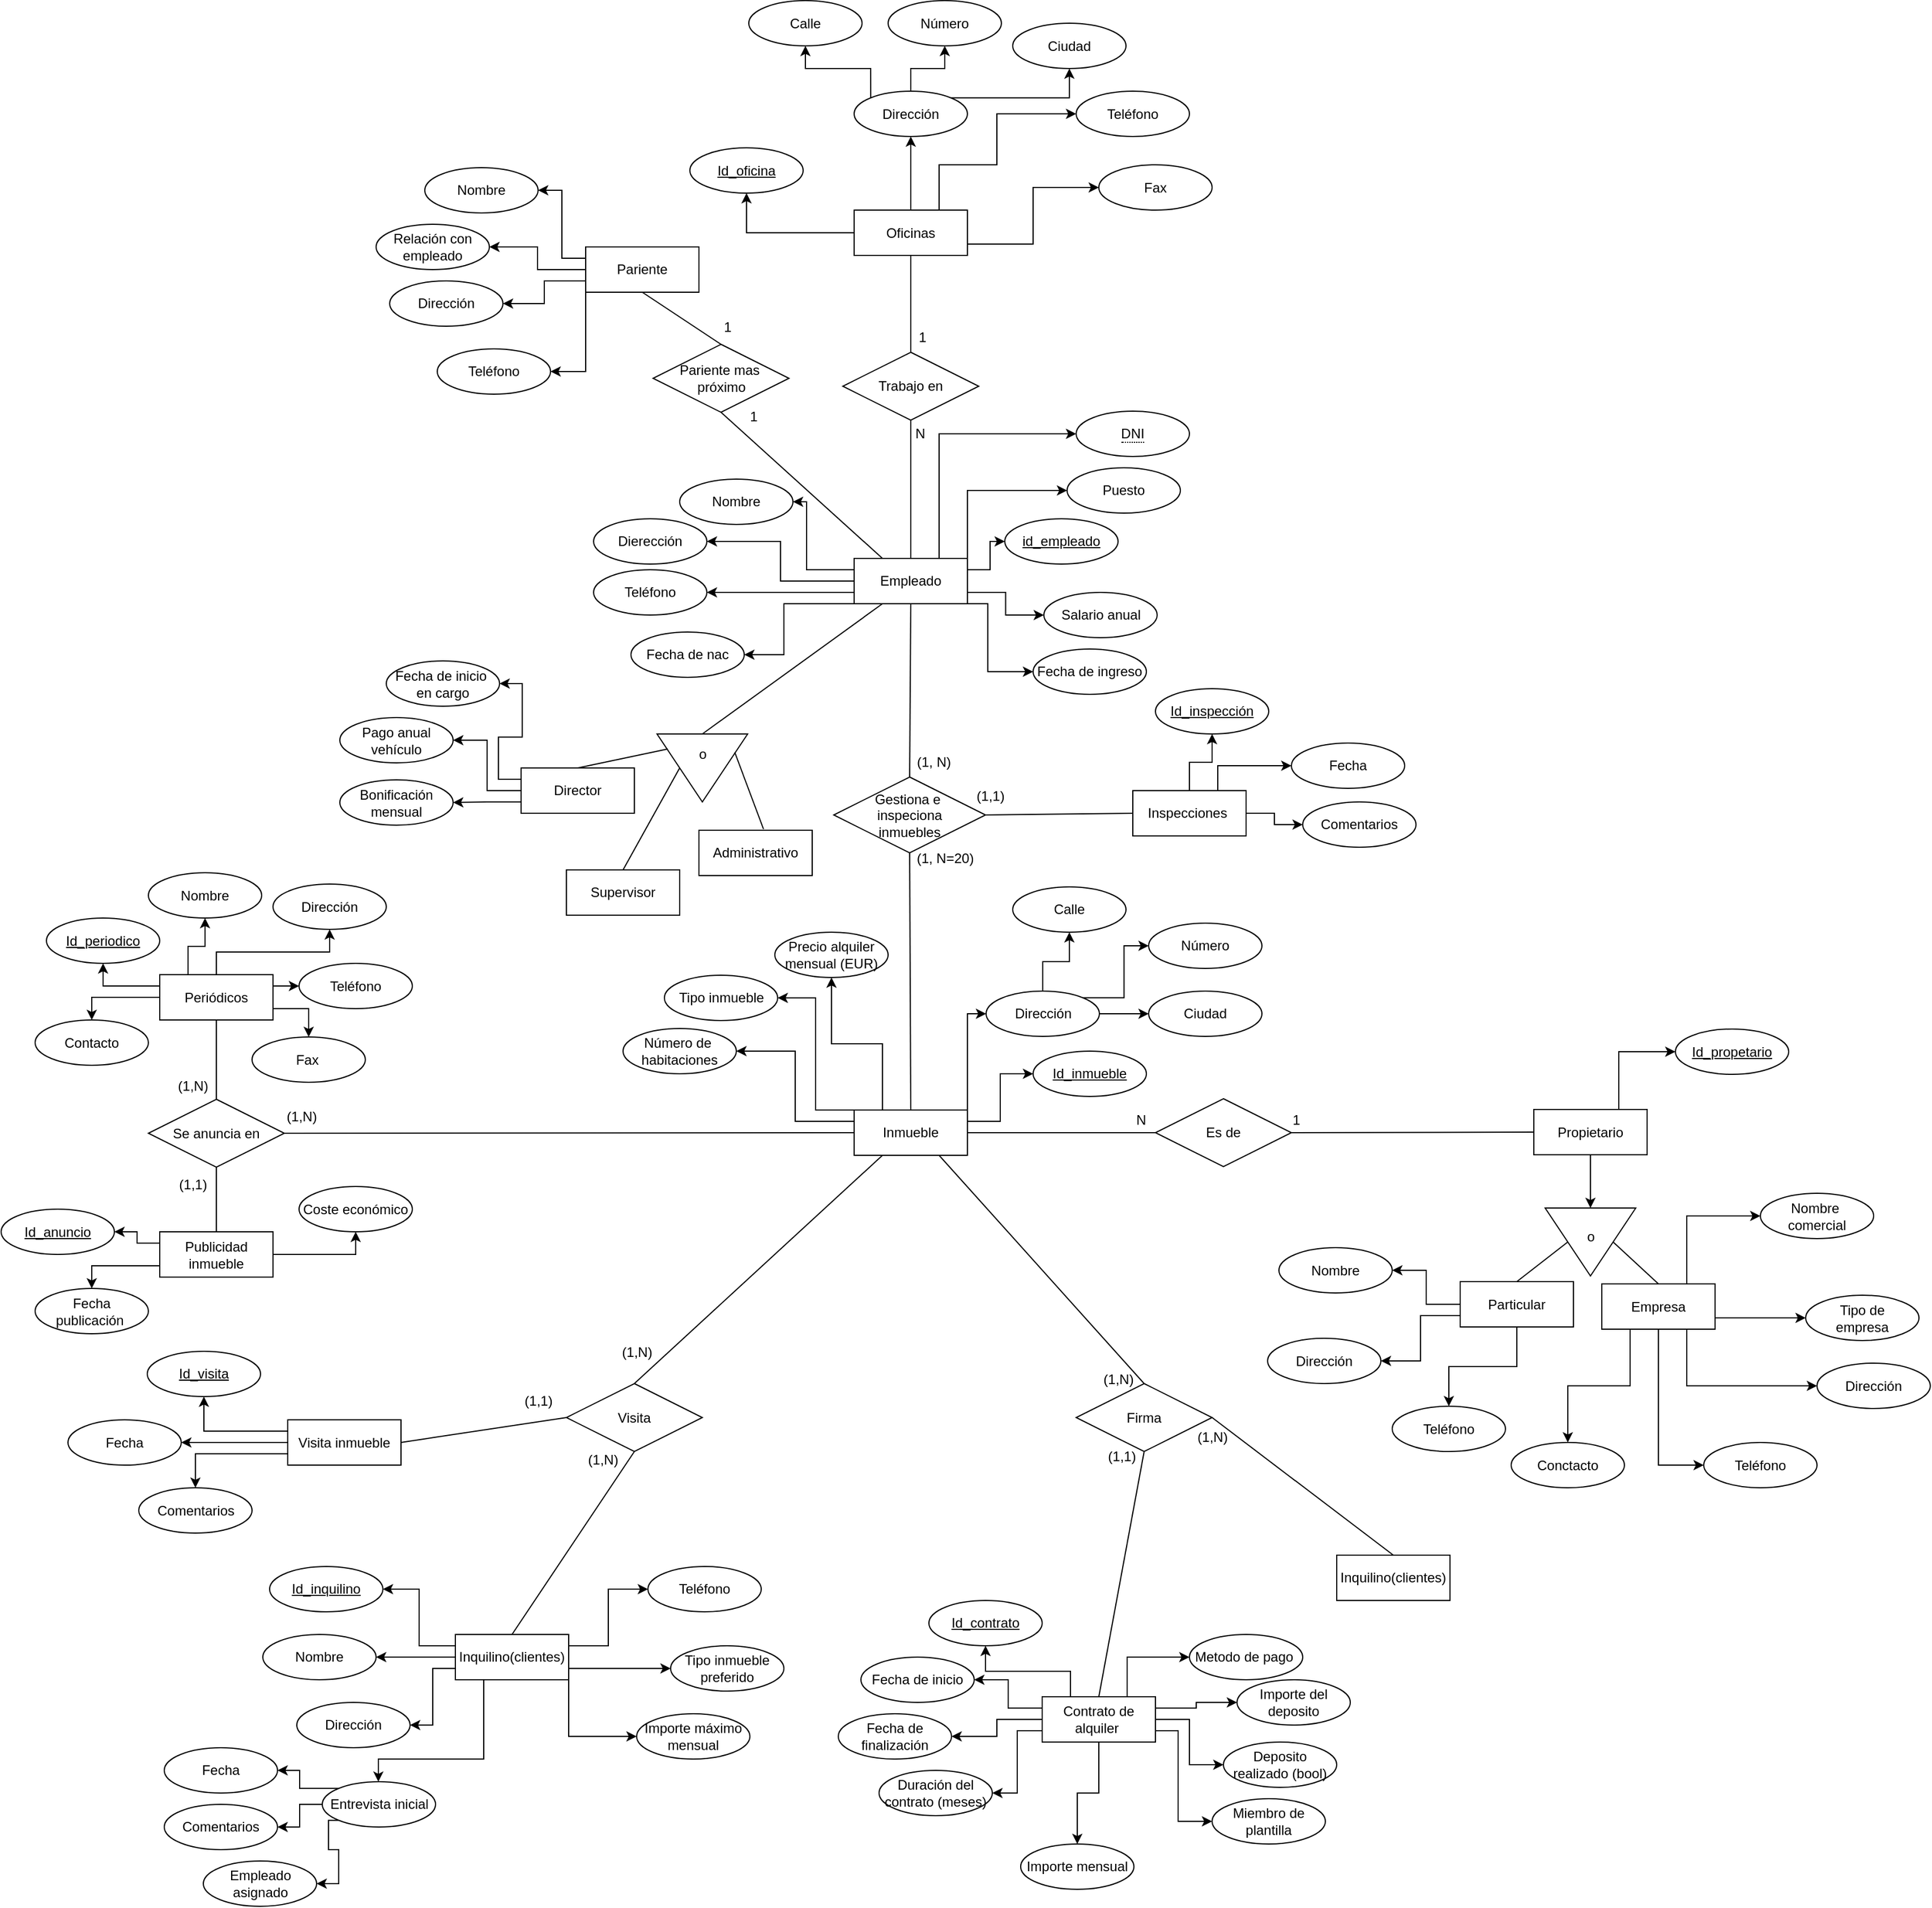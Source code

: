 <mxfile version="28.1.2">
  <diagram name="Página-1" id="LSABtN7aqw4RBNQ7D9AH">
    <mxGraphModel dx="4456" dy="2214" grid="1" gridSize="10" guides="1" tooltips="1" connect="1" arrows="1" fold="1" page="1" pageScale="1" pageWidth="827" pageHeight="1169" math="0" shadow="0">
      <root>
        <mxCell id="0" />
        <mxCell id="1" parent="0" />
        <mxCell id="DQf74Dk8F8_CzUo_mt_E-292" style="edgeStyle=orthogonalEdgeStyle;rounded=0;orthogonalLoop=1;jettySize=auto;html=1;exitX=0;exitY=0.5;exitDx=0;exitDy=0;entryX=0.5;entryY=1;entryDx=0;entryDy=0;" edge="1" source="DQf74Dk8F8_CzUo_mt_E-296" target="DQf74Dk8F8_CzUo_mt_E-297" parent="1">
          <mxGeometry relative="1" as="geometry" />
        </mxCell>
        <mxCell id="DQf74Dk8F8_CzUo_mt_E-294" style="edgeStyle=orthogonalEdgeStyle;rounded=0;orthogonalLoop=1;jettySize=auto;html=1;exitX=1;exitY=0.75;exitDx=0;exitDy=0;entryX=0;entryY=0.5;entryDx=0;entryDy=0;" edge="1" source="DQf74Dk8F8_CzUo_mt_E-296" target="DQf74Dk8F8_CzUo_mt_E-303" parent="1">
          <mxGeometry relative="1" as="geometry" />
        </mxCell>
        <mxCell id="DQf74Dk8F8_CzUo_mt_E-295" style="edgeStyle=orthogonalEdgeStyle;rounded=0;orthogonalLoop=1;jettySize=auto;html=1;exitX=0.5;exitY=0;exitDx=0;exitDy=0;entryX=0.5;entryY=1;entryDx=0;entryDy=0;" edge="1" source="DQf74Dk8F8_CzUo_mt_E-296" target="DQf74Dk8F8_CzUo_mt_E-301" parent="1">
          <mxGeometry relative="1" as="geometry" />
        </mxCell>
        <mxCell id="DQf74Dk8F8_CzUo_mt_E-361" style="edgeStyle=orthogonalEdgeStyle;rounded=0;orthogonalLoop=1;jettySize=auto;html=1;exitX=0.75;exitY=0;exitDx=0;exitDy=0;entryX=0;entryY=0.5;entryDx=0;entryDy=0;" edge="1" parent="1" source="DQf74Dk8F8_CzUo_mt_E-296" target="DQf74Dk8F8_CzUo_mt_E-302">
          <mxGeometry relative="1" as="geometry">
            <Array as="points">
              <mxPoint x="-891" y="-127.5" />
              <mxPoint x="-840" y="-127.5" />
              <mxPoint x="-840" y="-172.5" />
            </Array>
          </mxGeometry>
        </mxCell>
        <mxCell id="DQf74Dk8F8_CzUo_mt_E-296" value="Oficinas" style="whiteSpace=wrap;html=1;align=center;" vertex="1" parent="1">
          <mxGeometry x="-966" y="-87.5" width="100" height="40" as="geometry" />
        </mxCell>
        <mxCell id="DQf74Dk8F8_CzUo_mt_E-297" value="Id_oficina" style="ellipse;whiteSpace=wrap;html=1;align=center;fontStyle=4;" vertex="1" parent="1">
          <mxGeometry x="-1111" y="-142.5" width="100" height="40" as="geometry" />
        </mxCell>
        <mxCell id="DQf74Dk8F8_CzUo_mt_E-298" style="edgeStyle=orthogonalEdgeStyle;rounded=0;orthogonalLoop=1;jettySize=auto;html=1;exitX=0;exitY=0;exitDx=0;exitDy=0;entryX=0.5;entryY=1;entryDx=0;entryDy=0;" edge="1" source="DQf74Dk8F8_CzUo_mt_E-301" target="DQf74Dk8F8_CzUo_mt_E-334" parent="1">
          <mxGeometry relative="1" as="geometry" />
        </mxCell>
        <mxCell id="DQf74Dk8F8_CzUo_mt_E-299" style="edgeStyle=orthogonalEdgeStyle;rounded=0;orthogonalLoop=1;jettySize=auto;html=1;exitX=0.5;exitY=0;exitDx=0;exitDy=0;entryX=0.5;entryY=1;entryDx=0;entryDy=0;" edge="1" source="DQf74Dk8F8_CzUo_mt_E-301" target="DQf74Dk8F8_CzUo_mt_E-336" parent="1">
          <mxGeometry relative="1" as="geometry" />
        </mxCell>
        <mxCell id="DQf74Dk8F8_CzUo_mt_E-300" style="edgeStyle=orthogonalEdgeStyle;rounded=0;orthogonalLoop=1;jettySize=auto;html=1;exitX=1;exitY=0;exitDx=0;exitDy=0;entryX=0.5;entryY=1;entryDx=0;entryDy=0;" edge="1" source="DQf74Dk8F8_CzUo_mt_E-301" target="DQf74Dk8F8_CzUo_mt_E-335" parent="1">
          <mxGeometry relative="1" as="geometry" />
        </mxCell>
        <mxCell id="DQf74Dk8F8_CzUo_mt_E-301" value="Dirección" style="ellipse;whiteSpace=wrap;html=1;align=center;" vertex="1" parent="1">
          <mxGeometry x="-966" y="-192.5" width="100" height="40" as="geometry" />
        </mxCell>
        <mxCell id="DQf74Dk8F8_CzUo_mt_E-302" value="Teléfono" style="ellipse;whiteSpace=wrap;html=1;align=center;" vertex="1" parent="1">
          <mxGeometry x="-770" y="-192.5" width="100" height="40" as="geometry" />
        </mxCell>
        <mxCell id="DQf74Dk8F8_CzUo_mt_E-303" value="Fax" style="ellipse;whiteSpace=wrap;html=1;align=center;" vertex="1" parent="1">
          <mxGeometry x="-750" y="-127.5" width="100" height="40" as="geometry" />
        </mxCell>
        <mxCell id="DQf74Dk8F8_CzUo_mt_E-305" style="edgeStyle=orthogonalEdgeStyle;rounded=0;orthogonalLoop=1;jettySize=auto;html=1;exitX=1;exitY=0.25;exitDx=0;exitDy=0;entryX=0;entryY=0.5;entryDx=0;entryDy=0;" edge="1" source="DQf74Dk8F8_CzUo_mt_E-313" target="DQf74Dk8F8_CzUo_mt_E-315" parent="1">
          <mxGeometry relative="1" as="geometry">
            <Array as="points">
              <mxPoint x="-866" y="160" />
            </Array>
          </mxGeometry>
        </mxCell>
        <mxCell id="DQf74Dk8F8_CzUo_mt_E-306" style="edgeStyle=orthogonalEdgeStyle;rounded=0;orthogonalLoop=1;jettySize=auto;html=1;exitX=0;exitY=0.25;exitDx=0;exitDy=0;entryX=1;entryY=0.5;entryDx=0;entryDy=0;" edge="1" source="DQf74Dk8F8_CzUo_mt_E-313" target="DQf74Dk8F8_CzUo_mt_E-320" parent="1">
          <mxGeometry relative="1" as="geometry">
            <Array as="points">
              <mxPoint x="-1008" y="230" />
              <mxPoint x="-1008" y="170" />
            </Array>
          </mxGeometry>
        </mxCell>
        <mxCell id="DQf74Dk8F8_CzUo_mt_E-307" style="edgeStyle=orthogonalEdgeStyle;rounded=0;orthogonalLoop=1;jettySize=auto;html=1;exitX=0;exitY=0.5;exitDx=0;exitDy=0;entryX=1;entryY=0.5;entryDx=0;entryDy=0;" edge="1" source="DQf74Dk8F8_CzUo_mt_E-313" target="DQf74Dk8F8_CzUo_mt_E-321" parent="1">
          <mxGeometry relative="1" as="geometry" />
        </mxCell>
        <mxCell id="DQf74Dk8F8_CzUo_mt_E-308" style="edgeStyle=orthogonalEdgeStyle;rounded=0;orthogonalLoop=1;jettySize=auto;html=1;exitX=0;exitY=0.75;exitDx=0;exitDy=0;entryX=1;entryY=0.5;entryDx=0;entryDy=0;" edge="1" source="DQf74Dk8F8_CzUo_mt_E-313" target="DQf74Dk8F8_CzUo_mt_E-318" parent="1">
          <mxGeometry relative="1" as="geometry" />
        </mxCell>
        <mxCell id="DQf74Dk8F8_CzUo_mt_E-309" style="edgeStyle=orthogonalEdgeStyle;rounded=0;orthogonalLoop=1;jettySize=auto;html=1;exitX=1;exitY=0.75;exitDx=0;exitDy=0;entryX=0;entryY=0.5;entryDx=0;entryDy=0;" edge="1" source="DQf74Dk8F8_CzUo_mt_E-313" target="DQf74Dk8F8_CzUo_mt_E-316" parent="1">
          <mxGeometry relative="1" as="geometry" />
        </mxCell>
        <mxCell id="DQf74Dk8F8_CzUo_mt_E-310" style="edgeStyle=orthogonalEdgeStyle;rounded=0;orthogonalLoop=1;jettySize=auto;html=1;exitX=1;exitY=1;exitDx=0;exitDy=0;entryX=0;entryY=0.5;entryDx=0;entryDy=0;" edge="1" source="DQf74Dk8F8_CzUo_mt_E-313" target="DQf74Dk8F8_CzUo_mt_E-317" parent="1">
          <mxGeometry relative="1" as="geometry">
            <Array as="points">
              <mxPoint x="-848" y="260" />
              <mxPoint x="-848" y="320" />
            </Array>
          </mxGeometry>
        </mxCell>
        <mxCell id="DQf74Dk8F8_CzUo_mt_E-311" style="edgeStyle=orthogonalEdgeStyle;rounded=0;orthogonalLoop=1;jettySize=auto;html=1;exitX=0;exitY=1;exitDx=0;exitDy=0;entryX=1;entryY=0.5;entryDx=0;entryDy=0;" edge="1" source="DQf74Dk8F8_CzUo_mt_E-313" target="DQf74Dk8F8_CzUo_mt_E-319" parent="1">
          <mxGeometry relative="1" as="geometry">
            <Array as="points">
              <mxPoint x="-1028" y="260" />
              <mxPoint x="-1028" y="305" />
            </Array>
          </mxGeometry>
        </mxCell>
        <mxCell id="DQf74Dk8F8_CzUo_mt_E-312" style="edgeStyle=orthogonalEdgeStyle;rounded=0;orthogonalLoop=1;jettySize=auto;html=1;exitX=1;exitY=0.25;exitDx=0;exitDy=0;entryX=0;entryY=0.5;entryDx=0;entryDy=0;" edge="1" source="DQf74Dk8F8_CzUo_mt_E-313" target="DQf74Dk8F8_CzUo_mt_E-314" parent="1">
          <mxGeometry relative="1" as="geometry" />
        </mxCell>
        <mxCell id="DQf74Dk8F8_CzUo_mt_E-364" style="edgeStyle=orthogonalEdgeStyle;rounded=0;orthogonalLoop=1;jettySize=auto;html=1;exitX=0.75;exitY=0;exitDx=0;exitDy=0;entryX=0;entryY=0.5;entryDx=0;entryDy=0;" edge="1" parent="1" source="DQf74Dk8F8_CzUo_mt_E-313" target="DQf74Dk8F8_CzUo_mt_E-362">
          <mxGeometry relative="1" as="geometry" />
        </mxCell>
        <mxCell id="DQf74Dk8F8_CzUo_mt_E-313" value="Empleado" style="whiteSpace=wrap;html=1;align=center;" vertex="1" parent="1">
          <mxGeometry x="-966" y="220" width="100" height="40" as="geometry" />
        </mxCell>
        <mxCell id="DQf74Dk8F8_CzUo_mt_E-314" value="id_empleado" style="ellipse;whiteSpace=wrap;html=1;align=center;fontStyle=4;" vertex="1" parent="1">
          <mxGeometry x="-833" y="185" width="100" height="40" as="geometry" />
        </mxCell>
        <mxCell id="DQf74Dk8F8_CzUo_mt_E-315" value="Puesto" style="ellipse;whiteSpace=wrap;html=1;align=center;" vertex="1" parent="1">
          <mxGeometry x="-778" y="140" width="100" height="40" as="geometry" />
        </mxCell>
        <mxCell id="DQf74Dk8F8_CzUo_mt_E-316" value="Salario anual" style="ellipse;whiteSpace=wrap;html=1;align=center;" vertex="1" parent="1">
          <mxGeometry x="-798.5" y="250" width="100" height="40" as="geometry" />
        </mxCell>
        <mxCell id="DQf74Dk8F8_CzUo_mt_E-317" value="Fecha de ingreso" style="ellipse;whiteSpace=wrap;html=1;align=center;" vertex="1" parent="1">
          <mxGeometry x="-808" y="300" width="100" height="40" as="geometry" />
        </mxCell>
        <mxCell id="DQf74Dk8F8_CzUo_mt_E-318" value="Teléfono" style="ellipse;whiteSpace=wrap;html=1;align=center;" vertex="1" parent="1">
          <mxGeometry x="-1196" y="230" width="100" height="40" as="geometry" />
        </mxCell>
        <mxCell id="DQf74Dk8F8_CzUo_mt_E-319" value="Fecha de nac" style="ellipse;whiteSpace=wrap;html=1;align=center;" vertex="1" parent="1">
          <mxGeometry x="-1163" y="285" width="100" height="40" as="geometry" />
        </mxCell>
        <mxCell id="DQf74Dk8F8_CzUo_mt_E-320" value="Nombre" style="ellipse;whiteSpace=wrap;html=1;align=center;" vertex="1" parent="1">
          <mxGeometry x="-1120" y="150" width="100" height="40" as="geometry" />
        </mxCell>
        <mxCell id="DQf74Dk8F8_CzUo_mt_E-321" value="Dierección" style="ellipse;whiteSpace=wrap;html=1;align=center;" vertex="1" parent="1">
          <mxGeometry x="-1196" y="185" width="100" height="40" as="geometry" />
        </mxCell>
        <mxCell id="DQf74Dk8F8_CzUo_mt_E-322" style="edgeStyle=orthogonalEdgeStyle;rounded=0;orthogonalLoop=1;jettySize=auto;html=1;exitX=0;exitY=0.25;exitDx=0;exitDy=0;entryX=1;entryY=0.5;entryDx=0;entryDy=0;" edge="1" source="DQf74Dk8F8_CzUo_mt_E-326" target="DQf74Dk8F8_CzUo_mt_E-329" parent="1">
          <mxGeometry relative="1" as="geometry" />
        </mxCell>
        <mxCell id="DQf74Dk8F8_CzUo_mt_E-323" style="edgeStyle=orthogonalEdgeStyle;rounded=0;orthogonalLoop=1;jettySize=auto;html=1;exitX=0;exitY=0.5;exitDx=0;exitDy=0;entryX=1;entryY=0.5;entryDx=0;entryDy=0;" edge="1" source="DQf74Dk8F8_CzUo_mt_E-326" target="DQf74Dk8F8_CzUo_mt_E-330" parent="1">
          <mxGeometry relative="1" as="geometry" />
        </mxCell>
        <mxCell id="DQf74Dk8F8_CzUo_mt_E-324" style="edgeStyle=orthogonalEdgeStyle;rounded=0;orthogonalLoop=1;jettySize=auto;html=1;exitX=0;exitY=0.75;exitDx=0;exitDy=0;entryX=1;entryY=0.5;entryDx=0;entryDy=0;" edge="1" source="DQf74Dk8F8_CzUo_mt_E-326" target="DQf74Dk8F8_CzUo_mt_E-327" parent="1">
          <mxGeometry relative="1" as="geometry" />
        </mxCell>
        <mxCell id="DQf74Dk8F8_CzUo_mt_E-325" style="edgeStyle=orthogonalEdgeStyle;rounded=0;orthogonalLoop=1;jettySize=auto;html=1;exitX=0;exitY=1;exitDx=0;exitDy=0;entryX=1;entryY=0.5;entryDx=0;entryDy=0;" edge="1" source="DQf74Dk8F8_CzUo_mt_E-326" target="DQf74Dk8F8_CzUo_mt_E-328" parent="1">
          <mxGeometry relative="1" as="geometry" />
        </mxCell>
        <mxCell id="DQf74Dk8F8_CzUo_mt_E-326" value="Pariente" style="whiteSpace=wrap;html=1;align=center;" vertex="1" parent="1">
          <mxGeometry x="-1203" y="-55" width="100" height="40" as="geometry" />
        </mxCell>
        <mxCell id="DQf74Dk8F8_CzUo_mt_E-327" value="Dirección" style="ellipse;whiteSpace=wrap;html=1;align=center;" vertex="1" parent="1">
          <mxGeometry x="-1376" y="-25" width="100" height="40" as="geometry" />
        </mxCell>
        <mxCell id="DQf74Dk8F8_CzUo_mt_E-328" value="Teléfono" style="ellipse;whiteSpace=wrap;html=1;align=center;" vertex="1" parent="1">
          <mxGeometry x="-1334" y="35" width="100" height="40" as="geometry" />
        </mxCell>
        <mxCell id="DQf74Dk8F8_CzUo_mt_E-329" value="Nombre" style="ellipse;whiteSpace=wrap;html=1;align=center;" vertex="1" parent="1">
          <mxGeometry x="-1345" y="-125" width="100" height="40" as="geometry" />
        </mxCell>
        <mxCell id="DQf74Dk8F8_CzUo_mt_E-330" value="Relación con&lt;div&gt;empleado&lt;/div&gt;" style="ellipse;whiteSpace=wrap;html=1;align=center;" vertex="1" parent="1">
          <mxGeometry x="-1388" y="-75" width="100" height="40" as="geometry" />
        </mxCell>
        <mxCell id="DQf74Dk8F8_CzUo_mt_E-331" value="Pariente mas&amp;nbsp;&lt;div&gt;próximo&lt;/div&gt;" style="shape=rhombus;perimeter=rhombusPerimeter;whiteSpace=wrap;html=1;align=center;" vertex="1" parent="1">
          <mxGeometry x="-1143.5" y="31" width="120" height="60" as="geometry" />
        </mxCell>
        <mxCell id="DQf74Dk8F8_CzUo_mt_E-332" value="" style="endArrow=none;html=1;rounded=0;entryX=0.5;entryY=1;entryDx=0;entryDy=0;exitX=0.25;exitY=0;exitDx=0;exitDy=0;" edge="1" source="DQf74Dk8F8_CzUo_mt_E-313" target="DQf74Dk8F8_CzUo_mt_E-331" parent="1">
          <mxGeometry relative="1" as="geometry">
            <mxPoint x="-1098" y="110" as="sourcePoint" />
            <mxPoint x="-938" y="110" as="targetPoint" />
          </mxGeometry>
        </mxCell>
        <mxCell id="DQf74Dk8F8_CzUo_mt_E-333" value="" style="endArrow=none;html=1;rounded=0;entryX=0.5;entryY=1;entryDx=0;entryDy=0;exitX=0.5;exitY=0;exitDx=0;exitDy=0;" edge="1" source="DQf74Dk8F8_CzUo_mt_E-331" target="DQf74Dk8F8_CzUo_mt_E-326" parent="1">
          <mxGeometry relative="1" as="geometry">
            <mxPoint x="-1098" y="110" as="sourcePoint" />
            <mxPoint x="-938" y="110" as="targetPoint" />
          </mxGeometry>
        </mxCell>
        <mxCell id="DQf74Dk8F8_CzUo_mt_E-334" value="Calle" style="ellipse;whiteSpace=wrap;html=1;align=center;" vertex="1" parent="1">
          <mxGeometry x="-1059" y="-272.5" width="100" height="40" as="geometry" />
        </mxCell>
        <mxCell id="DQf74Dk8F8_CzUo_mt_E-335" value="Ciudad" style="ellipse;whiteSpace=wrap;html=1;align=center;" vertex="1" parent="1">
          <mxGeometry x="-826" y="-252.5" width="100" height="40" as="geometry" />
        </mxCell>
        <mxCell id="DQf74Dk8F8_CzUo_mt_E-336" value="Número" style="ellipse;whiteSpace=wrap;html=1;align=center;" vertex="1" parent="1">
          <mxGeometry x="-936" y="-272.5" width="100" height="40" as="geometry" />
        </mxCell>
        <mxCell id="DQf74Dk8F8_CzUo_mt_E-337" value="1" style="text;html=1;align=center;verticalAlign=middle;resizable=0;points=[];autosize=1;strokeColor=none;fillColor=none;" vertex="1" parent="1">
          <mxGeometry x="-1070" y="80" width="30" height="30" as="geometry" />
        </mxCell>
        <mxCell id="DQf74Dk8F8_CzUo_mt_E-338" value="1" style="text;html=1;align=center;verticalAlign=middle;resizable=0;points=[];autosize=1;strokeColor=none;fillColor=none;" vertex="1" parent="1">
          <mxGeometry x="-1093.5" y="1" width="30" height="30" as="geometry" />
        </mxCell>
        <mxCell id="DQf74Dk8F8_CzUo_mt_E-341" value="Trabajo en" style="shape=rhombus;perimeter=rhombusPerimeter;whiteSpace=wrap;html=1;align=center;" vertex="1" parent="1">
          <mxGeometry x="-976" y="38" width="120" height="60" as="geometry" />
        </mxCell>
        <mxCell id="DQf74Dk8F8_CzUo_mt_E-342" value="" style="endArrow=none;html=1;rounded=0;exitX=0.5;exitY=0;exitDx=0;exitDy=0;entryX=0.5;entryY=1;entryDx=0;entryDy=0;" edge="1" source="DQf74Dk8F8_CzUo_mt_E-313" target="DQf74Dk8F8_CzUo_mt_E-341" parent="1">
          <mxGeometry relative="1" as="geometry">
            <mxPoint x="-858" y="100" as="sourcePoint" />
            <mxPoint x="-698" y="100" as="targetPoint" />
          </mxGeometry>
        </mxCell>
        <mxCell id="DQf74Dk8F8_CzUo_mt_E-343" value="" style="endArrow=none;html=1;rounded=0;exitX=0.5;exitY=0;exitDx=0;exitDy=0;entryX=0.5;entryY=1;entryDx=0;entryDy=0;" edge="1" source="DQf74Dk8F8_CzUo_mt_E-341" target="DQf74Dk8F8_CzUo_mt_E-296" parent="1">
          <mxGeometry relative="1" as="geometry">
            <mxPoint x="-828" y="-20" as="sourcePoint" />
            <mxPoint x="-668" y="-20" as="targetPoint" />
          </mxGeometry>
        </mxCell>
        <mxCell id="DQf74Dk8F8_CzUo_mt_E-344" value="1" style="text;html=1;align=center;verticalAlign=middle;resizable=0;points=[];autosize=1;strokeColor=none;fillColor=none;" vertex="1" parent="1">
          <mxGeometry x="-921" y="10" width="30" height="30" as="geometry" />
        </mxCell>
        <mxCell id="DQf74Dk8F8_CzUo_mt_E-345" value="N" style="text;html=1;align=center;verticalAlign=middle;resizable=0;points=[];autosize=1;strokeColor=none;fillColor=none;" vertex="1" parent="1">
          <mxGeometry x="-923.5" y="95" width="30" height="30" as="geometry" />
        </mxCell>
        <mxCell id="DQf74Dk8F8_CzUo_mt_E-346" value="" style="endArrow=none;html=1;rounded=0;exitX=0;exitY=0.5;exitDx=0;exitDy=0;entryX=0.25;entryY=1;entryDx=0;entryDy=0;" edge="1" source="DQf74Dk8F8_CzUo_mt_E-348" target="DQf74Dk8F8_CzUo_mt_E-313" parent="1">
          <mxGeometry relative="1" as="geometry">
            <mxPoint x="-928" y="490" as="sourcePoint" />
            <mxPoint x="-768" y="490" as="targetPoint" />
          </mxGeometry>
        </mxCell>
        <mxCell id="DQf74Dk8F8_CzUo_mt_E-347" value="o" style="text;html=1;align=center;verticalAlign=middle;resizable=0;points=[];autosize=1;strokeColor=none;fillColor=none;" vertex="1" parent="1">
          <mxGeometry x="-1115" y="385" width="30" height="30" as="geometry" />
        </mxCell>
        <mxCell id="DQf74Dk8F8_CzUo_mt_E-348" value="" style="triangle;whiteSpace=wrap;html=1;rotation=90;" vertex="1" parent="1">
          <mxGeometry x="-1130" y="365" width="60" height="80" as="geometry" />
        </mxCell>
        <mxCell id="DQf74Dk8F8_CzUo_mt_E-349" value="" style="endArrow=none;html=1;rounded=0;entryX=0.57;entryY=-0.025;entryDx=0;entryDy=0;entryPerimeter=0;exitX=0.271;exitY=0.142;exitDx=0;exitDy=0;exitPerimeter=0;" edge="1" source="DQf74Dk8F8_CzUo_mt_E-348" target="DQf74Dk8F8_CzUo_mt_E-350" parent="1">
          <mxGeometry relative="1" as="geometry">
            <mxPoint x="-1150" y="465" as="sourcePoint" />
            <mxPoint x="-990" y="465" as="targetPoint" />
          </mxGeometry>
        </mxCell>
        <mxCell id="DQf74Dk8F8_CzUo_mt_E-350" value="Administrativo" style="whiteSpace=wrap;html=1;align=center;" vertex="1" parent="1">
          <mxGeometry x="-1103" y="460" width="100" height="40" as="geometry" />
        </mxCell>
        <mxCell id="DQf74Dk8F8_CzUo_mt_E-351" value="Supervisor" style="whiteSpace=wrap;html=1;align=center;" vertex="1" parent="1">
          <mxGeometry x="-1220" y="495" width="100" height="40" as="geometry" />
        </mxCell>
        <mxCell id="DQf74Dk8F8_CzUo_mt_E-352" value="" style="endArrow=none;html=1;rounded=0;exitX=0.5;exitY=0;exitDx=0;exitDy=0;entryX=0.5;entryY=1;entryDx=0;entryDy=0;" edge="1" source="DQf74Dk8F8_CzUo_mt_E-351" target="DQf74Dk8F8_CzUo_mt_E-348" parent="1">
          <mxGeometry relative="1" as="geometry">
            <mxPoint x="-1200" y="520" as="sourcePoint" />
            <mxPoint x="-1040" y="520" as="targetPoint" />
          </mxGeometry>
        </mxCell>
        <mxCell id="DQf74Dk8F8_CzUo_mt_E-353" value="" style="endArrow=none;html=1;rounded=0;exitX=0.5;exitY=0;exitDx=0;exitDy=0;entryX=0.221;entryY=0.881;entryDx=0;entryDy=0;entryPerimeter=0;" edge="1" source="DQf74Dk8F8_CzUo_mt_E-354" target="DQf74Dk8F8_CzUo_mt_E-348" parent="1">
          <mxGeometry relative="1" as="geometry">
            <mxPoint x="-1150" y="465" as="sourcePoint" />
            <mxPoint x="-990" y="465" as="targetPoint" />
          </mxGeometry>
        </mxCell>
        <mxCell id="DQf74Dk8F8_CzUo_mt_E-354" value="Director" style="whiteSpace=wrap;html=1;align=center;" vertex="1" parent="1">
          <mxGeometry x="-1260" y="405" width="100" height="40" as="geometry" />
        </mxCell>
        <mxCell id="DQf74Dk8F8_CzUo_mt_E-355" style="edgeStyle=orthogonalEdgeStyle;rounded=0;orthogonalLoop=1;jettySize=auto;html=1;exitX=0;exitY=0.25;exitDx=0;exitDy=0;entryX=1;entryY=0.5;entryDx=0;entryDy=0;" edge="1" source="DQf74Dk8F8_CzUo_mt_E-354" target="DQf74Dk8F8_CzUo_mt_E-356" parent="1">
          <mxGeometry relative="1" as="geometry" />
        </mxCell>
        <mxCell id="DQf74Dk8F8_CzUo_mt_E-356" value="Fecha de inicio&amp;nbsp;&lt;div&gt;en cargo&lt;/div&gt;" style="ellipse;whiteSpace=wrap;html=1;align=center;" vertex="1" parent="1">
          <mxGeometry x="-1379" y="310.5" width="100" height="40" as="geometry" />
        </mxCell>
        <mxCell id="DQf74Dk8F8_CzUo_mt_E-357" style="edgeStyle=orthogonalEdgeStyle;rounded=0;orthogonalLoop=1;jettySize=auto;html=1;exitX=0;exitY=0.5;exitDx=0;exitDy=0;entryX=1;entryY=0.5;entryDx=0;entryDy=0;" edge="1" source="DQf74Dk8F8_CzUo_mt_E-354" target="DQf74Dk8F8_CzUo_mt_E-358" parent="1">
          <mxGeometry relative="1" as="geometry" />
        </mxCell>
        <mxCell id="DQf74Dk8F8_CzUo_mt_E-358" value="Pago anual&lt;div&gt;vehículo&lt;/div&gt;" style="ellipse;whiteSpace=wrap;html=1;align=center;" vertex="1" parent="1">
          <mxGeometry x="-1420" y="360.5" width="100" height="40" as="geometry" />
        </mxCell>
        <mxCell id="DQf74Dk8F8_CzUo_mt_E-359" style="edgeStyle=orthogonalEdgeStyle;rounded=0;orthogonalLoop=1;jettySize=auto;html=1;exitX=0;exitY=0.75;exitDx=0;exitDy=0;entryX=1;entryY=0.5;entryDx=0;entryDy=0;" edge="1" source="DQf74Dk8F8_CzUo_mt_E-354" target="DQf74Dk8F8_CzUo_mt_E-360" parent="1">
          <mxGeometry relative="1" as="geometry" />
        </mxCell>
        <mxCell id="DQf74Dk8F8_CzUo_mt_E-360" value="Bonificación&lt;div&gt;mensual&lt;/div&gt;" style="ellipse;whiteSpace=wrap;html=1;align=center;" vertex="1" parent="1">
          <mxGeometry x="-1420" y="415.5" width="100" height="40" as="geometry" />
        </mxCell>
        <mxCell id="DQf74Dk8F8_CzUo_mt_E-362" value="&lt;span style=&quot;border-bottom-width: 1px; border-bottom-style: dotted; border-bottom-color: currentcolor;&quot;&gt;DNI&lt;/span&gt;" style="ellipse;whiteSpace=wrap;html=1;align=center;" vertex="1" parent="1">
          <mxGeometry x="-770" y="90" width="100" height="40" as="geometry" />
        </mxCell>
        <mxCell id="DQf74Dk8F8_CzUo_mt_E-365" value="o" style="text;html=1;align=center;verticalAlign=middle;resizable=0;points=[];autosize=1;strokeColor=none;fillColor=none;" vertex="1" parent="1">
          <mxGeometry x="-1115" y="378" width="30" height="30" as="geometry" />
        </mxCell>
        <mxCell id="DQf74Dk8F8_CzUo_mt_E-366" value="Gestiona e&amp;nbsp;&lt;div&gt;inspeciona&lt;br&gt;&lt;div&gt;inmuebles&lt;/div&gt;&lt;/div&gt;" style="shape=rhombus;perimeter=rhombusPerimeter;whiteSpace=wrap;html=1;align=center;" vertex="1" parent="1">
          <mxGeometry x="-984" y="413" width="134" height="67" as="geometry" />
        </mxCell>
        <mxCell id="DQf74Dk8F8_CzUo_mt_E-367" value="" style="endArrow=none;html=1;rounded=0;exitX=0.5;exitY=1;exitDx=0;exitDy=0;entryX=0.5;entryY=0;entryDx=0;entryDy=0;" edge="1" parent="1" source="DQf74Dk8F8_CzUo_mt_E-313" target="DQf74Dk8F8_CzUo_mt_E-366">
          <mxGeometry relative="1" as="geometry">
            <mxPoint x="-770" y="390" as="sourcePoint" />
            <mxPoint x="-610" y="390" as="targetPoint" />
          </mxGeometry>
        </mxCell>
        <mxCell id="DQf74Dk8F8_CzUo_mt_E-368" value="(1, N)" style="text;html=1;align=center;verticalAlign=middle;resizable=0;points=[];autosize=1;strokeColor=none;fillColor=none;" vertex="1" parent="1">
          <mxGeometry x="-921" y="385" width="50" height="30" as="geometry" />
        </mxCell>
        <mxCell id="DQf74Dk8F8_CzUo_mt_E-369" style="edgeStyle=orthogonalEdgeStyle;rounded=0;orthogonalLoop=1;jettySize=auto;html=1;exitX=0.5;exitY=0;exitDx=0;exitDy=0;entryX=0.5;entryY=1;entryDx=0;entryDy=0;" edge="1" source="DQf74Dk8F8_CzUo_mt_E-372" target="DQf74Dk8F8_CzUo_mt_E-373" parent="1">
          <mxGeometry relative="1" as="geometry" />
        </mxCell>
        <mxCell id="DQf74Dk8F8_CzUo_mt_E-370" style="edgeStyle=orthogonalEdgeStyle;rounded=0;orthogonalLoop=1;jettySize=auto;html=1;exitX=0.75;exitY=0;exitDx=0;exitDy=0;entryX=0;entryY=0.5;entryDx=0;entryDy=0;" edge="1" source="DQf74Dk8F8_CzUo_mt_E-372" target="DQf74Dk8F8_CzUo_mt_E-375" parent="1">
          <mxGeometry relative="1" as="geometry" />
        </mxCell>
        <mxCell id="DQf74Dk8F8_CzUo_mt_E-371" style="edgeStyle=orthogonalEdgeStyle;rounded=0;orthogonalLoop=1;jettySize=auto;html=1;exitX=1;exitY=0.5;exitDx=0;exitDy=0;entryX=0;entryY=0.5;entryDx=0;entryDy=0;" edge="1" source="DQf74Dk8F8_CzUo_mt_E-372" target="DQf74Dk8F8_CzUo_mt_E-374" parent="1">
          <mxGeometry relative="1" as="geometry" />
        </mxCell>
        <mxCell id="DQf74Dk8F8_CzUo_mt_E-372" value="Inspecciones&amp;nbsp;" style="whiteSpace=wrap;html=1;align=center;" vertex="1" parent="1">
          <mxGeometry x="-720" y="425" width="100" height="40" as="geometry" />
        </mxCell>
        <mxCell id="DQf74Dk8F8_CzUo_mt_E-373" value="Id_inspección" style="ellipse;whiteSpace=wrap;html=1;align=center;fontStyle=4;" vertex="1" parent="1">
          <mxGeometry x="-700" y="335" width="100" height="40" as="geometry" />
        </mxCell>
        <mxCell id="DQf74Dk8F8_CzUo_mt_E-374" value="Comentarios" style="ellipse;whiteSpace=wrap;html=1;align=center;" vertex="1" parent="1">
          <mxGeometry x="-570" y="435" width="100" height="40" as="geometry" />
        </mxCell>
        <mxCell id="DQf74Dk8F8_CzUo_mt_E-375" value="Fecha" style="ellipse;whiteSpace=wrap;html=1;align=center;" vertex="1" parent="1">
          <mxGeometry x="-580" y="383" width="100" height="40" as="geometry" />
        </mxCell>
        <mxCell id="DQf74Dk8F8_CzUo_mt_E-376" value="" style="endArrow=none;html=1;rounded=0;exitX=1;exitY=0.5;exitDx=0;exitDy=0;entryX=0;entryY=0.5;entryDx=0;entryDy=0;" edge="1" parent="1" source="DQf74Dk8F8_CzUo_mt_E-366" target="DQf74Dk8F8_CzUo_mt_E-372">
          <mxGeometry relative="1" as="geometry">
            <mxPoint x="-690" y="460" as="sourcePoint" />
            <mxPoint x="-530" y="460" as="targetPoint" />
          </mxGeometry>
        </mxCell>
        <mxCell id="DQf74Dk8F8_CzUo_mt_E-377" value="(1,1)" style="text;html=1;align=center;verticalAlign=middle;resizable=0;points=[];autosize=1;strokeColor=none;fillColor=none;" vertex="1" parent="1">
          <mxGeometry x="-871" y="415" width="50" height="30" as="geometry" />
        </mxCell>
        <mxCell id="DQf74Dk8F8_CzUo_mt_E-380" style="edgeStyle=orthogonalEdgeStyle;rounded=0;orthogonalLoop=1;jettySize=auto;html=1;exitX=0.75;exitY=0;exitDx=0;exitDy=0;entryX=0;entryY=0.5;entryDx=0;entryDy=0;" edge="1" source="DQf74Dk8F8_CzUo_mt_E-382" target="DQf74Dk8F8_CzUo_mt_E-389" parent="1">
          <mxGeometry relative="1" as="geometry">
            <Array as="points">
              <mxPoint x="-866" y="707" />
              <mxPoint x="-866" y="622" />
            </Array>
          </mxGeometry>
        </mxCell>
        <mxCell id="DQf74Dk8F8_CzUo_mt_E-396" style="edgeStyle=orthogonalEdgeStyle;rounded=0;orthogonalLoop=1;jettySize=auto;html=1;exitX=1;exitY=0.25;exitDx=0;exitDy=0;entryX=0;entryY=0.5;entryDx=0;entryDy=0;" edge="1" parent="1" source="DQf74Dk8F8_CzUo_mt_E-382" target="DQf74Dk8F8_CzUo_mt_E-394">
          <mxGeometry relative="1" as="geometry" />
        </mxCell>
        <mxCell id="DQf74Dk8F8_CzUo_mt_E-397" style="edgeStyle=orthogonalEdgeStyle;rounded=0;orthogonalLoop=1;jettySize=auto;html=1;exitX=0.25;exitY=0;exitDx=0;exitDy=0;entryX=0.5;entryY=1;entryDx=0;entryDy=0;" edge="1" parent="1" source="DQf74Dk8F8_CzUo_mt_E-382" target="DQf74Dk8F8_CzUo_mt_E-384">
          <mxGeometry relative="1" as="geometry" />
        </mxCell>
        <mxCell id="DQf74Dk8F8_CzUo_mt_E-398" style="edgeStyle=orthogonalEdgeStyle;rounded=0;orthogonalLoop=1;jettySize=auto;html=1;exitX=0;exitY=0;exitDx=0;exitDy=0;entryX=1;entryY=0.5;entryDx=0;entryDy=0;" edge="1" parent="1" source="DQf74Dk8F8_CzUo_mt_E-382" target="DQf74Dk8F8_CzUo_mt_E-383">
          <mxGeometry relative="1" as="geometry">
            <Array as="points">
              <mxPoint x="-1000" y="707" />
              <mxPoint x="-1000" y="608" />
            </Array>
          </mxGeometry>
        </mxCell>
        <mxCell id="DQf74Dk8F8_CzUo_mt_E-399" style="edgeStyle=orthogonalEdgeStyle;rounded=0;orthogonalLoop=1;jettySize=auto;html=1;exitX=0;exitY=0.25;exitDx=0;exitDy=0;entryX=1;entryY=0.5;entryDx=0;entryDy=0;" edge="1" parent="1" source="DQf74Dk8F8_CzUo_mt_E-382" target="DQf74Dk8F8_CzUo_mt_E-385">
          <mxGeometry relative="1" as="geometry" />
        </mxCell>
        <mxCell id="DQf74Dk8F8_CzUo_mt_E-382" value="Inmueble" style="whiteSpace=wrap;html=1;align=center;" vertex="1" parent="1">
          <mxGeometry x="-966" y="707" width="100" height="40" as="geometry" />
        </mxCell>
        <mxCell id="DQf74Dk8F8_CzUo_mt_E-383" value="Tipo inmueble" style="ellipse;whiteSpace=wrap;html=1;align=center;" vertex="1" parent="1">
          <mxGeometry x="-1133.5" y="588" width="100" height="40" as="geometry" />
        </mxCell>
        <mxCell id="DQf74Dk8F8_CzUo_mt_E-384" value="Precio alquiler&lt;div&gt;mensual (EUR)&lt;/div&gt;" style="ellipse;whiteSpace=wrap;html=1;align=center;" vertex="1" parent="1">
          <mxGeometry x="-1036" y="550" width="100" height="40" as="geometry" />
        </mxCell>
        <mxCell id="DQf74Dk8F8_CzUo_mt_E-385" value="Número de&amp;nbsp;&lt;div&gt;habitaciones&lt;/div&gt;" style="ellipse;whiteSpace=wrap;html=1;align=center;" vertex="1" parent="1">
          <mxGeometry x="-1170" y="635" width="100" height="40" as="geometry" />
        </mxCell>
        <mxCell id="DQf74Dk8F8_CzUo_mt_E-386" style="edgeStyle=orthogonalEdgeStyle;rounded=0;orthogonalLoop=1;jettySize=auto;html=1;exitX=1;exitY=0.5;exitDx=0;exitDy=0;entryX=0;entryY=0.5;entryDx=0;entryDy=0;" edge="1" source="DQf74Dk8F8_CzUo_mt_E-389" target="DQf74Dk8F8_CzUo_mt_E-391" parent="1">
          <mxGeometry relative="1" as="geometry" />
        </mxCell>
        <mxCell id="DQf74Dk8F8_CzUo_mt_E-387" style="edgeStyle=orthogonalEdgeStyle;rounded=0;orthogonalLoop=1;jettySize=auto;html=1;exitX=1;exitY=0;exitDx=0;exitDy=0;entryX=0;entryY=0.5;entryDx=0;entryDy=0;" edge="1" source="DQf74Dk8F8_CzUo_mt_E-389" target="DQf74Dk8F8_CzUo_mt_E-392" parent="1">
          <mxGeometry relative="1" as="geometry" />
        </mxCell>
        <mxCell id="DQf74Dk8F8_CzUo_mt_E-388" style="edgeStyle=orthogonalEdgeStyle;rounded=0;orthogonalLoop=1;jettySize=auto;html=1;exitX=0.5;exitY=0;exitDx=0;exitDy=0;" edge="1" source="DQf74Dk8F8_CzUo_mt_E-389" target="DQf74Dk8F8_CzUo_mt_E-390" parent="1">
          <mxGeometry relative="1" as="geometry" />
        </mxCell>
        <mxCell id="DQf74Dk8F8_CzUo_mt_E-389" value="Dirección" style="ellipse;whiteSpace=wrap;html=1;align=center;" vertex="1" parent="1">
          <mxGeometry x="-849.5" y="602" width="100" height="40" as="geometry" />
        </mxCell>
        <mxCell id="DQf74Dk8F8_CzUo_mt_E-390" value="Calle" style="ellipse;whiteSpace=wrap;html=1;align=center;" vertex="1" parent="1">
          <mxGeometry x="-826" y="510" width="100" height="40" as="geometry" />
        </mxCell>
        <mxCell id="DQf74Dk8F8_CzUo_mt_E-391" value="Ciudad" style="ellipse;whiteSpace=wrap;html=1;align=center;" vertex="1" parent="1">
          <mxGeometry x="-706" y="602" width="100" height="40" as="geometry" />
        </mxCell>
        <mxCell id="DQf74Dk8F8_CzUo_mt_E-392" value="Número" style="ellipse;whiteSpace=wrap;html=1;align=center;" vertex="1" parent="1">
          <mxGeometry x="-706" y="542" width="100" height="40" as="geometry" />
        </mxCell>
        <mxCell id="DQf74Dk8F8_CzUo_mt_E-394" value="Id_inmueble" style="ellipse;whiteSpace=wrap;html=1;align=center;fontStyle=4;" vertex="1" parent="1">
          <mxGeometry x="-808" y="655" width="100" height="40" as="geometry" />
        </mxCell>
        <mxCell id="DQf74Dk8F8_CzUo_mt_E-400" value="" style="endArrow=none;html=1;rounded=0;exitX=0.5;exitY=1;exitDx=0;exitDy=0;entryX=0.5;entryY=0;entryDx=0;entryDy=0;" edge="1" parent="1" source="DQf74Dk8F8_CzUo_mt_E-366" target="DQf74Dk8F8_CzUo_mt_E-382">
          <mxGeometry relative="1" as="geometry">
            <mxPoint x="-930" y="610" as="sourcePoint" />
            <mxPoint x="-770" y="610" as="targetPoint" />
          </mxGeometry>
        </mxCell>
        <mxCell id="DQf74Dk8F8_CzUo_mt_E-401" value="(1, N=20)" style="text;html=1;align=center;verticalAlign=middle;resizable=0;points=[];autosize=1;strokeColor=none;fillColor=none;" vertex="1" parent="1">
          <mxGeometry x="-921" y="470" width="70" height="30" as="geometry" />
        </mxCell>
        <mxCell id="DQf74Dk8F8_CzUo_mt_E-403" value="Es de" style="shape=rhombus;perimeter=rhombusPerimeter;whiteSpace=wrap;html=1;align=center;" vertex="1" parent="1">
          <mxGeometry x="-700" y="697" width="120" height="60" as="geometry" />
        </mxCell>
        <mxCell id="DQf74Dk8F8_CzUo_mt_E-404" value="" style="endArrow=none;html=1;rounded=0;exitX=1;exitY=0.5;exitDx=0;exitDy=0;entryX=0;entryY=0.5;entryDx=0;entryDy=0;" edge="1" parent="1" source="DQf74Dk8F8_CzUo_mt_E-382" target="DQf74Dk8F8_CzUo_mt_E-403">
          <mxGeometry relative="1" as="geometry">
            <mxPoint x="-860" y="700" as="sourcePoint" />
            <mxPoint x="-700" y="700" as="targetPoint" />
          </mxGeometry>
        </mxCell>
        <mxCell id="DQf74Dk8F8_CzUo_mt_E-405" value="N" style="text;html=1;align=center;verticalAlign=middle;resizable=0;points=[];autosize=1;strokeColor=none;fillColor=none;" vertex="1" parent="1">
          <mxGeometry x="-728.5" y="700.5" width="30" height="30" as="geometry" />
        </mxCell>
        <mxCell id="DQf74Dk8F8_CzUo_mt_E-406" style="edgeStyle=orthogonalEdgeStyle;rounded=0;orthogonalLoop=1;jettySize=auto;html=1;exitX=0.5;exitY=1;exitDx=0;exitDy=0;entryX=0;entryY=0.5;entryDx=0;entryDy=0;" edge="1" source="DQf74Dk8F8_CzUo_mt_E-407" target="DQf74Dk8F8_CzUo_mt_E-408" parent="1">
          <mxGeometry relative="1" as="geometry" />
        </mxCell>
        <mxCell id="DQf74Dk8F8_CzUo_mt_E-407" value="Propietario" style="whiteSpace=wrap;html=1;align=center;" vertex="1" parent="1">
          <mxGeometry x="-366" y="706.5" width="100" height="40" as="geometry" />
        </mxCell>
        <mxCell id="DQf74Dk8F8_CzUo_mt_E-408" value="" style="triangle;whiteSpace=wrap;html=1;rotation=90;" vertex="1" parent="1">
          <mxGeometry x="-346" y="783.5" width="60" height="80" as="geometry" />
        </mxCell>
        <mxCell id="DQf74Dk8F8_CzUo_mt_E-409" value="o" style="text;html=1;align=center;verticalAlign=middle;resizable=0;points=[];autosize=1;strokeColor=none;fillColor=none;" vertex="1" parent="1">
          <mxGeometry x="-331" y="803.5" width="30" height="30" as="geometry" />
        </mxCell>
        <mxCell id="DQf74Dk8F8_CzUo_mt_E-410" style="edgeStyle=orthogonalEdgeStyle;rounded=0;orthogonalLoop=1;jettySize=auto;html=1;exitX=0;exitY=0.5;exitDx=0;exitDy=0;entryX=1;entryY=0.5;entryDx=0;entryDy=0;" edge="1" source="DQf74Dk8F8_CzUo_mt_E-413" target="DQf74Dk8F8_CzUo_mt_E-428" parent="1">
          <mxGeometry relative="1" as="geometry" />
        </mxCell>
        <mxCell id="DQf74Dk8F8_CzUo_mt_E-411" style="edgeStyle=orthogonalEdgeStyle;rounded=0;orthogonalLoop=1;jettySize=auto;html=1;exitX=0.5;exitY=1;exitDx=0;exitDy=0;entryX=0.5;entryY=0;entryDx=0;entryDy=0;" edge="1" source="DQf74Dk8F8_CzUo_mt_E-413" target="DQf74Dk8F8_CzUo_mt_E-422" parent="1">
          <mxGeometry relative="1" as="geometry" />
        </mxCell>
        <mxCell id="DQf74Dk8F8_CzUo_mt_E-412" style="edgeStyle=orthogonalEdgeStyle;rounded=0;orthogonalLoop=1;jettySize=auto;html=1;exitX=0;exitY=0.75;exitDx=0;exitDy=0;entryX=1;entryY=0.5;entryDx=0;entryDy=0;" edge="1" source="DQf74Dk8F8_CzUo_mt_E-413" target="DQf74Dk8F8_CzUo_mt_E-429" parent="1">
          <mxGeometry relative="1" as="geometry" />
        </mxCell>
        <mxCell id="DQf74Dk8F8_CzUo_mt_E-413" value="Particular" style="whiteSpace=wrap;html=1;align=center;" vertex="1" parent="1">
          <mxGeometry x="-431" y="858.5" width="100" height="40" as="geometry" />
        </mxCell>
        <mxCell id="DQf74Dk8F8_CzUo_mt_E-414" style="edgeStyle=orthogonalEdgeStyle;rounded=0;orthogonalLoop=1;jettySize=auto;html=1;exitX=0.25;exitY=1;exitDx=0;exitDy=0;entryX=0.5;entryY=0;entryDx=0;entryDy=0;" edge="1" source="DQf74Dk8F8_CzUo_mt_E-419" target="DQf74Dk8F8_CzUo_mt_E-427" parent="1">
          <mxGeometry relative="1" as="geometry" />
        </mxCell>
        <mxCell id="DQf74Dk8F8_CzUo_mt_E-415" style="edgeStyle=orthogonalEdgeStyle;rounded=0;orthogonalLoop=1;jettySize=auto;html=1;exitX=0.75;exitY=1;exitDx=0;exitDy=0;entryX=0;entryY=0.5;entryDx=0;entryDy=0;" edge="1" source="DQf74Dk8F8_CzUo_mt_E-419" target="DQf74Dk8F8_CzUo_mt_E-425" parent="1">
          <mxGeometry relative="1" as="geometry" />
        </mxCell>
        <mxCell id="DQf74Dk8F8_CzUo_mt_E-416" style="edgeStyle=orthogonalEdgeStyle;rounded=0;orthogonalLoop=1;jettySize=auto;html=1;exitX=1;exitY=0.75;exitDx=0;exitDy=0;entryX=0;entryY=0.5;entryDx=0;entryDy=0;" edge="1" source="DQf74Dk8F8_CzUo_mt_E-419" target="DQf74Dk8F8_CzUo_mt_E-424" parent="1">
          <mxGeometry relative="1" as="geometry" />
        </mxCell>
        <mxCell id="DQf74Dk8F8_CzUo_mt_E-417" style="edgeStyle=orthogonalEdgeStyle;rounded=0;orthogonalLoop=1;jettySize=auto;html=1;exitX=0.75;exitY=0;exitDx=0;exitDy=0;entryX=0;entryY=0.5;entryDx=0;entryDy=0;" edge="1" source="DQf74Dk8F8_CzUo_mt_E-419" target="DQf74Dk8F8_CzUo_mt_E-423" parent="1">
          <mxGeometry relative="1" as="geometry" />
        </mxCell>
        <mxCell id="DQf74Dk8F8_CzUo_mt_E-418" style="edgeStyle=orthogonalEdgeStyle;rounded=0;orthogonalLoop=1;jettySize=auto;html=1;exitX=0.5;exitY=1;exitDx=0;exitDy=0;entryX=0;entryY=0.5;entryDx=0;entryDy=0;" edge="1" source="DQf74Dk8F8_CzUo_mt_E-419" target="DQf74Dk8F8_CzUo_mt_E-426" parent="1">
          <mxGeometry relative="1" as="geometry" />
        </mxCell>
        <mxCell id="DQf74Dk8F8_CzUo_mt_E-419" value="Empresa" style="whiteSpace=wrap;html=1;align=center;" vertex="1" parent="1">
          <mxGeometry x="-306" y="860.5" width="100" height="40" as="geometry" />
        </mxCell>
        <mxCell id="DQf74Dk8F8_CzUo_mt_E-420" value="" style="endArrow=none;html=1;rounded=0;exitX=0.5;exitY=0;exitDx=0;exitDy=0;entryX=0.5;entryY=1;entryDx=0;entryDy=0;" edge="1" source="DQf74Dk8F8_CzUo_mt_E-413" target="DQf74Dk8F8_CzUo_mt_E-408" parent="1">
          <mxGeometry relative="1" as="geometry">
            <mxPoint x="-186" y="818.5" as="sourcePoint" />
            <mxPoint x="-26" y="818.5" as="targetPoint" />
          </mxGeometry>
        </mxCell>
        <mxCell id="DQf74Dk8F8_CzUo_mt_E-421" value="" style="endArrow=none;html=1;rounded=0;exitX=0.5;exitY=0;exitDx=0;exitDy=0;entryX=0.5;entryY=0;entryDx=0;entryDy=0;" edge="1" source="DQf74Dk8F8_CzUo_mt_E-408" target="DQf74Dk8F8_CzUo_mt_E-419" parent="1">
          <mxGeometry relative="1" as="geometry">
            <mxPoint x="-186" y="818.5" as="sourcePoint" />
            <mxPoint x="-26" y="818.5" as="targetPoint" />
          </mxGeometry>
        </mxCell>
        <mxCell id="DQf74Dk8F8_CzUo_mt_E-422" value="Teléfono" style="ellipse;whiteSpace=wrap;html=1;align=center;" vertex="1" parent="1">
          <mxGeometry x="-491" y="968.5" width="100" height="40" as="geometry" />
        </mxCell>
        <mxCell id="DQf74Dk8F8_CzUo_mt_E-423" value="Nombre&amp;nbsp;&lt;div&gt;comercial&lt;/div&gt;" style="ellipse;whiteSpace=wrap;html=1;align=center;" vertex="1" parent="1">
          <mxGeometry x="-166" y="780.5" width="100" height="40" as="geometry" />
        </mxCell>
        <mxCell id="DQf74Dk8F8_CzUo_mt_E-424" value="Tipo de&lt;div&gt;empresa&lt;/div&gt;" style="ellipse;whiteSpace=wrap;html=1;align=center;" vertex="1" parent="1">
          <mxGeometry x="-126" y="870.5" width="100" height="40" as="geometry" />
        </mxCell>
        <mxCell id="DQf74Dk8F8_CzUo_mt_E-425" value="Dirección" style="ellipse;whiteSpace=wrap;html=1;align=center;" vertex="1" parent="1">
          <mxGeometry x="-116" y="930.5" width="100" height="40" as="geometry" />
        </mxCell>
        <mxCell id="DQf74Dk8F8_CzUo_mt_E-426" value="Teléfono" style="ellipse;whiteSpace=wrap;html=1;align=center;" vertex="1" parent="1">
          <mxGeometry x="-216" y="1000.5" width="100" height="40" as="geometry" />
        </mxCell>
        <mxCell id="DQf74Dk8F8_CzUo_mt_E-427" value="Conctacto" style="ellipse;whiteSpace=wrap;html=1;align=center;" vertex="1" parent="1">
          <mxGeometry x="-386" y="1000.5" width="100" height="40" as="geometry" />
        </mxCell>
        <mxCell id="DQf74Dk8F8_CzUo_mt_E-428" value="Nombre" style="ellipse;whiteSpace=wrap;html=1;align=center;" vertex="1" parent="1">
          <mxGeometry x="-591" y="828.5" width="100" height="40" as="geometry" />
        </mxCell>
        <mxCell id="DQf74Dk8F8_CzUo_mt_E-429" value="Dirección" style="ellipse;whiteSpace=wrap;html=1;align=center;" vertex="1" parent="1">
          <mxGeometry x="-601" y="908.5" width="100" height="40" as="geometry" />
        </mxCell>
        <mxCell id="DQf74Dk8F8_CzUo_mt_E-430" style="edgeStyle=orthogonalEdgeStyle;rounded=0;orthogonalLoop=1;jettySize=auto;html=1;exitX=0.75;exitY=0;exitDx=0;exitDy=0;entryX=0;entryY=0.5;entryDx=0;entryDy=0;" edge="1" source="DQf74Dk8F8_CzUo_mt_E-407" target="DQf74Dk8F8_CzUo_mt_E-431" parent="1">
          <mxGeometry relative="1" as="geometry" />
        </mxCell>
        <mxCell id="DQf74Dk8F8_CzUo_mt_E-431" value="Id_propetario" style="ellipse;whiteSpace=wrap;html=1;align=center;fontStyle=4;" vertex="1" parent="1">
          <mxGeometry x="-241" y="635.5" width="100" height="40" as="geometry" />
        </mxCell>
        <mxCell id="DQf74Dk8F8_CzUo_mt_E-436" value="" style="endArrow=none;html=1;rounded=0;entryX=0;entryY=0.5;entryDx=0;entryDy=0;exitX=1;exitY=0.5;exitDx=0;exitDy=0;" edge="1" parent="1" source="DQf74Dk8F8_CzUo_mt_E-403" target="DQf74Dk8F8_CzUo_mt_E-407">
          <mxGeometry relative="1" as="geometry">
            <mxPoint x="-510" y="850" as="sourcePoint" />
            <mxPoint x="-350" y="850" as="targetPoint" />
          </mxGeometry>
        </mxCell>
        <mxCell id="DQf74Dk8F8_CzUo_mt_E-437" value="1" style="text;html=1;align=center;verticalAlign=middle;resizable=0;points=[];autosize=1;strokeColor=none;fillColor=none;" vertex="1" parent="1">
          <mxGeometry x="-591" y="700.5" width="30" height="30" as="geometry" />
        </mxCell>
        <mxCell id="DQf74Dk8F8_CzUo_mt_E-438" style="edgeStyle=orthogonalEdgeStyle;rounded=0;orthogonalLoop=1;jettySize=auto;html=1;exitX=1;exitY=0.5;exitDx=0;exitDy=0;entryX=0.5;entryY=1;entryDx=0;entryDy=0;" edge="1" source="DQf74Dk8F8_CzUo_mt_E-441" target="DQf74Dk8F8_CzUo_mt_E-443" parent="1">
          <mxGeometry relative="1" as="geometry" />
        </mxCell>
        <mxCell id="DQf74Dk8F8_CzUo_mt_E-439" style="edgeStyle=orthogonalEdgeStyle;rounded=0;orthogonalLoop=1;jettySize=auto;html=1;exitX=0;exitY=0.25;exitDx=0;exitDy=0;" edge="1" source="DQf74Dk8F8_CzUo_mt_E-441" target="DQf74Dk8F8_CzUo_mt_E-442" parent="1">
          <mxGeometry relative="1" as="geometry" />
        </mxCell>
        <mxCell id="DQf74Dk8F8_CzUo_mt_E-462" style="edgeStyle=orthogonalEdgeStyle;rounded=0;orthogonalLoop=1;jettySize=auto;html=1;exitX=0;exitY=0.75;exitDx=0;exitDy=0;" edge="1" parent="1" source="DQf74Dk8F8_CzUo_mt_E-441" target="DQf74Dk8F8_CzUo_mt_E-461">
          <mxGeometry relative="1" as="geometry" />
        </mxCell>
        <mxCell id="DQf74Dk8F8_CzUo_mt_E-441" value="Publicidad inmueble" style="whiteSpace=wrap;html=1;align=center;" vertex="1" parent="1">
          <mxGeometry x="-1579" y="814.5" width="100" height="40" as="geometry" />
        </mxCell>
        <mxCell id="DQf74Dk8F8_CzUo_mt_E-442" value="Id_anuncio" style="ellipse;whiteSpace=wrap;html=1;align=center;fontStyle=4;" vertex="1" parent="1">
          <mxGeometry x="-1719" y="794.5" width="100" height="40" as="geometry" />
        </mxCell>
        <mxCell id="DQf74Dk8F8_CzUo_mt_E-443" value="Coste económico" style="ellipse;whiteSpace=wrap;html=1;align=center;" vertex="1" parent="1">
          <mxGeometry x="-1456" y="774.5" width="100" height="40" as="geometry" />
        </mxCell>
        <mxCell id="DQf74Dk8F8_CzUo_mt_E-444" value="Se anuncia en" style="shape=rhombus;perimeter=rhombusPerimeter;whiteSpace=wrap;html=1;align=center;" vertex="1" parent="1">
          <mxGeometry x="-1589" y="697.5" width="120" height="60" as="geometry" />
        </mxCell>
        <mxCell id="DQf74Dk8F8_CzUo_mt_E-445" value="" style="endArrow=none;html=1;rounded=0;exitX=0.5;exitY=0;exitDx=0;exitDy=0;entryX=0.5;entryY=1;entryDx=0;entryDy=0;" edge="1" source="DQf74Dk8F8_CzUo_mt_E-441" target="DQf74Dk8F8_CzUo_mt_E-444" parent="1">
          <mxGeometry relative="1" as="geometry">
            <mxPoint x="-1519" y="797.5" as="sourcePoint" />
            <mxPoint x="-1359" y="797.5" as="targetPoint" />
          </mxGeometry>
        </mxCell>
        <mxCell id="DQf74Dk8F8_CzUo_mt_E-446" style="edgeStyle=orthogonalEdgeStyle;rounded=0;orthogonalLoop=1;jettySize=auto;html=1;exitX=0;exitY=0.5;exitDx=0;exitDy=0;entryX=0.5;entryY=0;entryDx=0;entryDy=0;" edge="1" source="DQf74Dk8F8_CzUo_mt_E-452" target="DQf74Dk8F8_CzUo_mt_E-460" parent="1">
          <mxGeometry relative="1" as="geometry" />
        </mxCell>
        <mxCell id="DQf74Dk8F8_CzUo_mt_E-447" style="edgeStyle=orthogonalEdgeStyle;rounded=0;orthogonalLoop=1;jettySize=auto;html=1;exitX=0;exitY=0.25;exitDx=0;exitDy=0;entryX=0.5;entryY=1;entryDx=0;entryDy=0;" edge="1" source="DQf74Dk8F8_CzUo_mt_E-452" target="DQf74Dk8F8_CzUo_mt_E-456" parent="1">
          <mxGeometry relative="1" as="geometry" />
        </mxCell>
        <mxCell id="DQf74Dk8F8_CzUo_mt_E-448" style="edgeStyle=orthogonalEdgeStyle;rounded=0;orthogonalLoop=1;jettySize=auto;html=1;exitX=0.25;exitY=0;exitDx=0;exitDy=0;entryX=0.5;entryY=1;entryDx=0;entryDy=0;" edge="1" source="DQf74Dk8F8_CzUo_mt_E-452" target="DQf74Dk8F8_CzUo_mt_E-457" parent="1">
          <mxGeometry relative="1" as="geometry" />
        </mxCell>
        <mxCell id="DQf74Dk8F8_CzUo_mt_E-449" style="edgeStyle=orthogonalEdgeStyle;rounded=0;orthogonalLoop=1;jettySize=auto;html=1;exitX=0.5;exitY=0;exitDx=0;exitDy=0;entryX=0.5;entryY=1;entryDx=0;entryDy=0;" edge="1" source="DQf74Dk8F8_CzUo_mt_E-452" target="DQf74Dk8F8_CzUo_mt_E-458" parent="1">
          <mxGeometry relative="1" as="geometry" />
        </mxCell>
        <mxCell id="DQf74Dk8F8_CzUo_mt_E-450" style="edgeStyle=orthogonalEdgeStyle;rounded=0;orthogonalLoop=1;jettySize=auto;html=1;exitX=1;exitY=0.25;exitDx=0;exitDy=0;entryX=0;entryY=0.5;entryDx=0;entryDy=0;" edge="1" source="DQf74Dk8F8_CzUo_mt_E-452" target="DQf74Dk8F8_CzUo_mt_E-459" parent="1">
          <mxGeometry relative="1" as="geometry" />
        </mxCell>
        <mxCell id="DQf74Dk8F8_CzUo_mt_E-464" style="edgeStyle=orthogonalEdgeStyle;rounded=0;orthogonalLoop=1;jettySize=auto;html=1;exitX=1;exitY=0.75;exitDx=0;exitDy=0;" edge="1" parent="1" source="DQf74Dk8F8_CzUo_mt_E-452" target="DQf74Dk8F8_CzUo_mt_E-463">
          <mxGeometry relative="1" as="geometry" />
        </mxCell>
        <mxCell id="DQf74Dk8F8_CzUo_mt_E-452" value="Periódicos" style="whiteSpace=wrap;html=1;align=center;" vertex="1" parent="1">
          <mxGeometry x="-1579" y="587.5" width="100" height="40" as="geometry" />
        </mxCell>
        <mxCell id="DQf74Dk8F8_CzUo_mt_E-453" value="" style="endArrow=none;html=1;rounded=0;exitX=0.5;exitY=0;exitDx=0;exitDy=0;entryX=0.5;entryY=1;entryDx=0;entryDy=0;" edge="1" source="DQf74Dk8F8_CzUo_mt_E-444" target="DQf74Dk8F8_CzUo_mt_E-452" parent="1">
          <mxGeometry relative="1" as="geometry">
            <mxPoint x="-1539" y="707.5" as="sourcePoint" />
            <mxPoint x="-1379" y="707.5" as="targetPoint" />
          </mxGeometry>
        </mxCell>
        <mxCell id="DQf74Dk8F8_CzUo_mt_E-456" value="Id_periodico" style="ellipse;whiteSpace=wrap;html=1;align=center;fontStyle=4;" vertex="1" parent="1">
          <mxGeometry x="-1679" y="537.5" width="100" height="40" as="geometry" />
        </mxCell>
        <mxCell id="DQf74Dk8F8_CzUo_mt_E-457" value="Nombre" style="ellipse;whiteSpace=wrap;html=1;align=center;" vertex="1" parent="1">
          <mxGeometry x="-1589" y="497.5" width="100" height="40" as="geometry" />
        </mxCell>
        <mxCell id="DQf74Dk8F8_CzUo_mt_E-458" value="Dirección" style="ellipse;whiteSpace=wrap;html=1;align=center;" vertex="1" parent="1">
          <mxGeometry x="-1479" y="507.5" width="100" height="40" as="geometry" />
        </mxCell>
        <mxCell id="DQf74Dk8F8_CzUo_mt_E-459" value="Teléfono" style="ellipse;whiteSpace=wrap;html=1;align=center;" vertex="1" parent="1">
          <mxGeometry x="-1456" y="577.5" width="100" height="40" as="geometry" />
        </mxCell>
        <mxCell id="DQf74Dk8F8_CzUo_mt_E-460" value="Contacto" style="ellipse;whiteSpace=wrap;html=1;align=center;" vertex="1" parent="1">
          <mxGeometry x="-1689" y="627.5" width="100" height="40" as="geometry" />
        </mxCell>
        <mxCell id="DQf74Dk8F8_CzUo_mt_E-461" value="Fecha publicación&amp;nbsp;" style="ellipse;whiteSpace=wrap;html=1;align=center;" vertex="1" parent="1">
          <mxGeometry x="-1689" y="864.5" width="100" height="40" as="geometry" />
        </mxCell>
        <mxCell id="DQf74Dk8F8_CzUo_mt_E-463" value="Fax&amp;nbsp;" style="ellipse;whiteSpace=wrap;html=1;align=center;" vertex="1" parent="1">
          <mxGeometry x="-1497.5" y="642.5" width="100" height="40" as="geometry" />
        </mxCell>
        <mxCell id="DQf74Dk8F8_CzUo_mt_E-465" value="" style="endArrow=none;html=1;rounded=0;exitX=1;exitY=0.5;exitDx=0;exitDy=0;entryX=0;entryY=0.5;entryDx=0;entryDy=0;" edge="1" parent="1" source="DQf74Dk8F8_CzUo_mt_E-444" target="DQf74Dk8F8_CzUo_mt_E-382">
          <mxGeometry relative="1" as="geometry">
            <mxPoint x="-1230" y="730" as="sourcePoint" />
            <mxPoint x="-1070" y="730" as="targetPoint" />
          </mxGeometry>
        </mxCell>
        <mxCell id="DQf74Dk8F8_CzUo_mt_E-466" value="(1,N)" style="text;html=1;align=center;verticalAlign=middle;resizable=0;points=[];autosize=1;strokeColor=none;fillColor=none;" vertex="1" parent="1">
          <mxGeometry x="-1575" y="670.5" width="50" height="30" as="geometry" />
        </mxCell>
        <mxCell id="DQf74Dk8F8_CzUo_mt_E-467" value="(1,1)" style="text;html=1;align=center;verticalAlign=middle;resizable=0;points=[];autosize=1;strokeColor=none;fillColor=none;" vertex="1" parent="1">
          <mxGeometry x="-1575" y="758" width="50" height="30" as="geometry" />
        </mxCell>
        <mxCell id="DQf74Dk8F8_CzUo_mt_E-468" value="(1,N)" style="text;html=1;align=center;verticalAlign=middle;resizable=0;points=[];autosize=1;strokeColor=none;fillColor=none;" vertex="1" parent="1">
          <mxGeometry x="-1479" y="697.5" width="50" height="30" as="geometry" />
        </mxCell>
        <mxCell id="DQf74Dk8F8_CzUo_mt_E-469" value="Visita" style="shape=rhombus;perimeter=rhombusPerimeter;whiteSpace=wrap;html=1;align=center;" vertex="1" parent="1">
          <mxGeometry x="-1220" y="948.5" width="120" height="60" as="geometry" />
        </mxCell>
        <mxCell id="DQf74Dk8F8_CzUo_mt_E-470" value="" style="endArrow=none;html=1;rounded=0;exitX=0.5;exitY=0;exitDx=0;exitDy=0;entryX=0.25;entryY=1;entryDx=0;entryDy=0;" edge="1" parent="1" source="DQf74Dk8F8_CzUo_mt_E-469" target="DQf74Dk8F8_CzUo_mt_E-382">
          <mxGeometry relative="1" as="geometry">
            <mxPoint x="-970" y="930" as="sourcePoint" />
            <mxPoint x="-810" y="930" as="targetPoint" />
          </mxGeometry>
        </mxCell>
        <mxCell id="DQf74Dk8F8_CzUo_mt_E-499" style="edgeStyle=orthogonalEdgeStyle;rounded=0;orthogonalLoop=1;jettySize=auto;html=1;exitX=0;exitY=0.25;exitDx=0;exitDy=0;entryX=0.5;entryY=1;entryDx=0;entryDy=0;" edge="1" parent="1" source="DQf74Dk8F8_CzUo_mt_E-474" target="DQf74Dk8F8_CzUo_mt_E-477">
          <mxGeometry relative="1" as="geometry" />
        </mxCell>
        <mxCell id="DQf74Dk8F8_CzUo_mt_E-500" style="edgeStyle=orthogonalEdgeStyle;rounded=0;orthogonalLoop=1;jettySize=auto;html=1;exitX=0;exitY=0.5;exitDx=0;exitDy=0;entryX=1;entryY=0.5;entryDx=0;entryDy=0;" edge="1" parent="1" source="DQf74Dk8F8_CzUo_mt_E-474" target="DQf74Dk8F8_CzUo_mt_E-475">
          <mxGeometry relative="1" as="geometry" />
        </mxCell>
        <mxCell id="DQf74Dk8F8_CzUo_mt_E-501" style="edgeStyle=orthogonalEdgeStyle;rounded=0;orthogonalLoop=1;jettySize=auto;html=1;exitX=0;exitY=0.75;exitDx=0;exitDy=0;entryX=0.5;entryY=0;entryDx=0;entryDy=0;" edge="1" parent="1" source="DQf74Dk8F8_CzUo_mt_E-474" target="DQf74Dk8F8_CzUo_mt_E-476">
          <mxGeometry relative="1" as="geometry" />
        </mxCell>
        <mxCell id="DQf74Dk8F8_CzUo_mt_E-474" value="Visita inmueble" style="whiteSpace=wrap;html=1;align=center;" vertex="1" parent="1">
          <mxGeometry x="-1466" y="980.5" width="100" height="40" as="geometry" />
        </mxCell>
        <mxCell id="DQf74Dk8F8_CzUo_mt_E-475" value="Fecha" style="ellipse;whiteSpace=wrap;html=1;align=center;" vertex="1" parent="1">
          <mxGeometry x="-1660" y="980.5" width="100" height="40" as="geometry" />
        </mxCell>
        <mxCell id="DQf74Dk8F8_CzUo_mt_E-476" value="Comentarios" style="ellipse;whiteSpace=wrap;html=1;align=center;" vertex="1" parent="1">
          <mxGeometry x="-1597.5" y="1040.5" width="100" height="40" as="geometry" />
        </mxCell>
        <mxCell id="DQf74Dk8F8_CzUo_mt_E-477" value="Id_visita" style="ellipse;whiteSpace=wrap;html=1;align=center;fontStyle=4;" vertex="1" parent="1">
          <mxGeometry x="-1590" y="920" width="100" height="40" as="geometry" />
        </mxCell>
        <mxCell id="DQf74Dk8F8_CzUo_mt_E-478" style="edgeStyle=orthogonalEdgeStyle;rounded=0;orthogonalLoop=1;jettySize=auto;html=1;exitX=0;exitY=0.5;exitDx=0;exitDy=0;entryX=1;entryY=0.5;entryDx=0;entryDy=0;" edge="1" source="DQf74Dk8F8_CzUo_mt_E-484" target="DQf74Dk8F8_CzUo_mt_E-488" parent="1">
          <mxGeometry relative="1" as="geometry" />
        </mxCell>
        <mxCell id="DQf74Dk8F8_CzUo_mt_E-479" style="edgeStyle=orthogonalEdgeStyle;rounded=0;orthogonalLoop=1;jettySize=auto;html=1;exitX=0;exitY=0.75;exitDx=0;exitDy=0;entryX=1;entryY=0.5;entryDx=0;entryDy=0;" edge="1" source="DQf74Dk8F8_CzUo_mt_E-484" target="DQf74Dk8F8_CzUo_mt_E-489" parent="1">
          <mxGeometry relative="1" as="geometry" />
        </mxCell>
        <mxCell id="DQf74Dk8F8_CzUo_mt_E-480" style="edgeStyle=orthogonalEdgeStyle;rounded=0;orthogonalLoop=1;jettySize=auto;html=1;exitX=1;exitY=0.75;exitDx=0;exitDy=0;entryX=0;entryY=0.5;entryDx=0;entryDy=0;" edge="1" source="DQf74Dk8F8_CzUo_mt_E-484" target="DQf74Dk8F8_CzUo_mt_E-487" parent="1">
          <mxGeometry relative="1" as="geometry" />
        </mxCell>
        <mxCell id="DQf74Dk8F8_CzUo_mt_E-481" style="edgeStyle=orthogonalEdgeStyle;rounded=0;orthogonalLoop=1;jettySize=auto;html=1;exitX=1;exitY=0.25;exitDx=0;exitDy=0;entryX=0;entryY=0.5;entryDx=0;entryDy=0;" edge="1" source="DQf74Dk8F8_CzUo_mt_E-484" target="DQf74Dk8F8_CzUo_mt_E-486" parent="1">
          <mxGeometry relative="1" as="geometry" />
        </mxCell>
        <mxCell id="DQf74Dk8F8_CzUo_mt_E-482" style="edgeStyle=orthogonalEdgeStyle;rounded=0;orthogonalLoop=1;jettySize=auto;html=1;exitX=1;exitY=1;exitDx=0;exitDy=0;entryX=0;entryY=0.5;entryDx=0;entryDy=0;" edge="1" source="DQf74Dk8F8_CzUo_mt_E-484" target="DQf74Dk8F8_CzUo_mt_E-490" parent="1">
          <mxGeometry relative="1" as="geometry" />
        </mxCell>
        <mxCell id="DQf74Dk8F8_CzUo_mt_E-483" style="edgeStyle=orthogonalEdgeStyle;rounded=0;orthogonalLoop=1;jettySize=auto;html=1;exitX=0;exitY=0.25;exitDx=0;exitDy=0;entryX=1;entryY=0.5;entryDx=0;entryDy=0;" edge="1" source="DQf74Dk8F8_CzUo_mt_E-484" target="DQf74Dk8F8_CzUo_mt_E-485" parent="1">
          <mxGeometry relative="1" as="geometry" />
        </mxCell>
        <mxCell id="DQf74Dk8F8_CzUo_mt_E-484" value="Inquilino(clientes)" style="whiteSpace=wrap;html=1;align=center;" vertex="1" parent="1">
          <mxGeometry x="-1318" y="1170" width="100" height="40" as="geometry" />
        </mxCell>
        <mxCell id="DQf74Dk8F8_CzUo_mt_E-485" value="Id_inquilino" style="ellipse;whiteSpace=wrap;html=1;align=center;fontStyle=4;" vertex="1" parent="1">
          <mxGeometry x="-1482" y="1110" width="100" height="40" as="geometry" />
        </mxCell>
        <mxCell id="DQf74Dk8F8_CzUo_mt_E-486" value="Teléfono" style="ellipse;whiteSpace=wrap;html=1;align=center;" vertex="1" parent="1">
          <mxGeometry x="-1148" y="1110" width="100" height="40" as="geometry" />
        </mxCell>
        <mxCell id="DQf74Dk8F8_CzUo_mt_E-487" value="Tipo inmueble&lt;div&gt;preferido&lt;/div&gt;" style="ellipse;whiteSpace=wrap;html=1;align=center;" vertex="1" parent="1">
          <mxGeometry x="-1128" y="1180" width="100" height="40" as="geometry" />
        </mxCell>
        <mxCell id="DQf74Dk8F8_CzUo_mt_E-488" value="Nombre" style="ellipse;whiteSpace=wrap;html=1;align=center;" vertex="1" parent="1">
          <mxGeometry x="-1488" y="1170" width="100" height="40" as="geometry" />
        </mxCell>
        <mxCell id="DQf74Dk8F8_CzUo_mt_E-489" value="Dirección" style="ellipse;whiteSpace=wrap;html=1;align=center;" vertex="1" parent="1">
          <mxGeometry x="-1458" y="1230" width="100" height="40" as="geometry" />
        </mxCell>
        <mxCell id="DQf74Dk8F8_CzUo_mt_E-490" value="Importe máximo&lt;div&gt;mensual&lt;/div&gt;" style="ellipse;whiteSpace=wrap;html=1;align=center;" vertex="1" parent="1">
          <mxGeometry x="-1158" y="1240" width="100" height="40" as="geometry" />
        </mxCell>
        <mxCell id="DQf74Dk8F8_CzUo_mt_E-491" style="edgeStyle=orthogonalEdgeStyle;rounded=0;orthogonalLoop=1;jettySize=auto;html=1;exitX=0.25;exitY=1;exitDx=0;exitDy=0;" edge="1" source="DQf74Dk8F8_CzUo_mt_E-484" target="DQf74Dk8F8_CzUo_mt_E-492" parent="1">
          <mxGeometry relative="1" as="geometry">
            <Array as="points">
              <mxPoint x="-1293" y="1280" />
              <mxPoint x="-1386" y="1280" />
            </Array>
          </mxGeometry>
        </mxCell>
        <mxCell id="DQf74Dk8F8_CzUo_mt_E-492" value="Entrevista inicial" style="ellipse;whiteSpace=wrap;html=1;align=center;" vertex="1" parent="1">
          <mxGeometry x="-1435.5" y="1300" width="100" height="40" as="geometry" />
        </mxCell>
        <mxCell id="DQf74Dk8F8_CzUo_mt_E-493" style="edgeStyle=orthogonalEdgeStyle;rounded=0;orthogonalLoop=1;jettySize=auto;html=1;exitX=0;exitY=0;exitDx=0;exitDy=0;entryX=1;entryY=0.5;entryDx=0;entryDy=0;" edge="1" source="DQf74Dk8F8_CzUo_mt_E-492" target="DQf74Dk8F8_CzUo_mt_E-498" parent="1">
          <mxGeometry relative="1" as="geometry" />
        </mxCell>
        <mxCell id="DQf74Dk8F8_CzUo_mt_E-494" style="edgeStyle=orthogonalEdgeStyle;rounded=0;orthogonalLoop=1;jettySize=auto;html=1;exitX=0;exitY=0.5;exitDx=0;exitDy=0;" edge="1" source="DQf74Dk8F8_CzUo_mt_E-492" target="DQf74Dk8F8_CzUo_mt_E-497" parent="1">
          <mxGeometry relative="1" as="geometry" />
        </mxCell>
        <mxCell id="DQf74Dk8F8_CzUo_mt_E-495" style="edgeStyle=orthogonalEdgeStyle;rounded=0;orthogonalLoop=1;jettySize=auto;html=1;exitX=0;exitY=1;exitDx=0;exitDy=0;entryX=1;entryY=0.5;entryDx=0;entryDy=0;" edge="1" source="DQf74Dk8F8_CzUo_mt_E-492" target="DQf74Dk8F8_CzUo_mt_E-496" parent="1">
          <mxGeometry relative="1" as="geometry">
            <Array as="points">
              <mxPoint x="-1430" y="1334" />
              <mxPoint x="-1430" y="1360" />
              <mxPoint x="-1421" y="1360" />
              <mxPoint x="-1421" y="1390" />
            </Array>
          </mxGeometry>
        </mxCell>
        <mxCell id="DQf74Dk8F8_CzUo_mt_E-496" value="Empleado asignado" style="ellipse;whiteSpace=wrap;html=1;align=center;" vertex="1" parent="1">
          <mxGeometry x="-1540.5" y="1370" width="100" height="40" as="geometry" />
        </mxCell>
        <mxCell id="DQf74Dk8F8_CzUo_mt_E-497" value="Comentarios" style="ellipse;whiteSpace=wrap;html=1;align=center;" vertex="1" parent="1">
          <mxGeometry x="-1575" y="1320" width="100" height="40" as="geometry" />
        </mxCell>
        <mxCell id="DQf74Dk8F8_CzUo_mt_E-498" value="Fecha" style="ellipse;whiteSpace=wrap;html=1;align=center;" vertex="1" parent="1">
          <mxGeometry x="-1575" y="1270" width="100" height="40" as="geometry" />
        </mxCell>
        <mxCell id="DQf74Dk8F8_CzUo_mt_E-502" value="" style="endArrow=none;html=1;rounded=0;exitX=1;exitY=0.5;exitDx=0;exitDy=0;entryX=0;entryY=0.5;entryDx=0;entryDy=0;" edge="1" parent="1" source="DQf74Dk8F8_CzUo_mt_E-474" target="DQf74Dk8F8_CzUo_mt_E-469">
          <mxGeometry relative="1" as="geometry">
            <mxPoint x="-1370" y="1060" as="sourcePoint" />
            <mxPoint x="-1210" y="1060" as="targetPoint" />
          </mxGeometry>
        </mxCell>
        <mxCell id="DQf74Dk8F8_CzUo_mt_E-503" value="" style="endArrow=none;html=1;rounded=0;exitX=0.5;exitY=0;exitDx=0;exitDy=0;entryX=0.5;entryY=1;entryDx=0;entryDy=0;" edge="1" parent="1" source="DQf74Dk8F8_CzUo_mt_E-484" target="DQf74Dk8F8_CzUo_mt_E-469">
          <mxGeometry relative="1" as="geometry">
            <mxPoint x="-1300" y="1140" as="sourcePoint" />
            <mxPoint x="-1140" y="1140" as="targetPoint" />
          </mxGeometry>
        </mxCell>
        <mxCell id="DQf74Dk8F8_CzUo_mt_E-504" value="(1,N)" style="text;html=1;align=center;verticalAlign=middle;resizable=0;points=[];autosize=1;strokeColor=none;fillColor=none;" vertex="1" parent="1">
          <mxGeometry x="-1213" y="1000.5" width="50" height="30" as="geometry" />
        </mxCell>
        <mxCell id="DQf74Dk8F8_CzUo_mt_E-505" value="(1,1)" style="text;html=1;align=center;verticalAlign=middle;resizable=0;points=[];autosize=1;strokeColor=none;fillColor=none;" vertex="1" parent="1">
          <mxGeometry x="-1270" y="948.5" width="50" height="30" as="geometry" />
        </mxCell>
        <mxCell id="DQf74Dk8F8_CzUo_mt_E-506" value="(1,N)" style="text;html=1;align=center;verticalAlign=middle;resizable=0;points=[];autosize=1;strokeColor=none;fillColor=none;" vertex="1" parent="1">
          <mxGeometry x="-1183.5" y="905.5" width="50" height="30" as="geometry" />
        </mxCell>
        <mxCell id="DQf74Dk8F8_CzUo_mt_E-508" value="Firma" style="shape=rhombus;perimeter=rhombusPerimeter;whiteSpace=wrap;html=1;align=center;" vertex="1" parent="1">
          <mxGeometry x="-770" y="948.5" width="120" height="60" as="geometry" />
        </mxCell>
        <mxCell id="DQf74Dk8F8_CzUo_mt_E-509" value="" style="endArrow=none;html=1;rounded=0;exitX=0.75;exitY=1;exitDx=0;exitDy=0;entryX=0.5;entryY=0;entryDx=0;entryDy=0;" edge="1" parent="1" source="DQf74Dk8F8_CzUo_mt_E-382" target="DQf74Dk8F8_CzUo_mt_E-508">
          <mxGeometry relative="1" as="geometry">
            <mxPoint x="-880" y="880" as="sourcePoint" />
            <mxPoint x="-720" y="880" as="targetPoint" />
          </mxGeometry>
        </mxCell>
        <mxCell id="DQf74Dk8F8_CzUo_mt_E-511" style="edgeStyle=orthogonalEdgeStyle;rounded=0;orthogonalLoop=1;jettySize=auto;html=1;exitX=0.75;exitY=0;exitDx=0;exitDy=0;entryX=0;entryY=0.5;entryDx=0;entryDy=0;" edge="1" source="DQf74Dk8F8_CzUo_mt_E-520" target="DQf74Dk8F8_CzUo_mt_E-523" parent="1">
          <mxGeometry relative="1" as="geometry" />
        </mxCell>
        <mxCell id="DQf74Dk8F8_CzUo_mt_E-512" style="edgeStyle=orthogonalEdgeStyle;rounded=0;orthogonalLoop=1;jettySize=auto;html=1;exitX=1;exitY=0.25;exitDx=0;exitDy=0;entryX=0;entryY=0.5;entryDx=0;entryDy=0;" edge="1" source="DQf74Dk8F8_CzUo_mt_E-520" target="DQf74Dk8F8_CzUo_mt_E-524" parent="1">
          <mxGeometry relative="1" as="geometry" />
        </mxCell>
        <mxCell id="DQf74Dk8F8_CzUo_mt_E-513" style="edgeStyle=orthogonalEdgeStyle;rounded=0;orthogonalLoop=1;jettySize=auto;html=1;exitX=0.25;exitY=0;exitDx=0;exitDy=0;" edge="1" source="DQf74Dk8F8_CzUo_mt_E-520" target="DQf74Dk8F8_CzUo_mt_E-521" parent="1">
          <mxGeometry relative="1" as="geometry" />
        </mxCell>
        <mxCell id="DQf74Dk8F8_CzUo_mt_E-514" style="edgeStyle=orthogonalEdgeStyle;rounded=0;orthogonalLoop=1;jettySize=auto;html=1;exitX=1;exitY=0.5;exitDx=0;exitDy=0;entryX=0;entryY=0.5;entryDx=0;entryDy=0;" edge="1" source="DQf74Dk8F8_CzUo_mt_E-520" target="DQf74Dk8F8_CzUo_mt_E-525" parent="1">
          <mxGeometry relative="1" as="geometry" />
        </mxCell>
        <mxCell id="DQf74Dk8F8_CzUo_mt_E-515" style="edgeStyle=orthogonalEdgeStyle;rounded=0;orthogonalLoop=1;jettySize=auto;html=1;exitX=1;exitY=0.75;exitDx=0;exitDy=0;entryX=0;entryY=0.5;entryDx=0;entryDy=0;" edge="1" source="DQf74Dk8F8_CzUo_mt_E-520" target="DQf74Dk8F8_CzUo_mt_E-527" parent="1">
          <mxGeometry relative="1" as="geometry">
            <Array as="points">
              <mxPoint x="-680" y="1255" />
              <mxPoint x="-680" y="1335" />
            </Array>
          </mxGeometry>
        </mxCell>
        <mxCell id="DQf74Dk8F8_CzUo_mt_E-516" style="edgeStyle=orthogonalEdgeStyle;rounded=0;orthogonalLoop=1;jettySize=auto;html=1;exitX=0;exitY=0.25;exitDx=0;exitDy=0;entryX=1;entryY=0.5;entryDx=0;entryDy=0;" edge="1" source="DQf74Dk8F8_CzUo_mt_E-520" target="DQf74Dk8F8_CzUo_mt_E-528" parent="1">
          <mxGeometry relative="1" as="geometry" />
        </mxCell>
        <mxCell id="DQf74Dk8F8_CzUo_mt_E-518" style="edgeStyle=orthogonalEdgeStyle;rounded=0;orthogonalLoop=1;jettySize=auto;html=1;exitX=0;exitY=0.75;exitDx=0;exitDy=0;entryX=1;entryY=0.5;entryDx=0;entryDy=0;" edge="1" source="DQf74Dk8F8_CzUo_mt_E-520" target="DQf74Dk8F8_CzUo_mt_E-526" parent="1">
          <mxGeometry relative="1" as="geometry" />
        </mxCell>
        <mxCell id="DQf74Dk8F8_CzUo_mt_E-519" style="edgeStyle=orthogonalEdgeStyle;rounded=0;orthogonalLoop=1;jettySize=auto;html=1;exitX=0.5;exitY=1;exitDx=0;exitDy=0;entryX=0.5;entryY=0;entryDx=0;entryDy=0;" edge="1" source="DQf74Dk8F8_CzUo_mt_E-520" target="DQf74Dk8F8_CzUo_mt_E-522" parent="1">
          <mxGeometry relative="1" as="geometry" />
        </mxCell>
        <mxCell id="DQf74Dk8F8_CzUo_mt_E-530" style="edgeStyle=orthogonalEdgeStyle;rounded=0;orthogonalLoop=1;jettySize=auto;html=1;exitX=0;exitY=0.5;exitDx=0;exitDy=0;entryX=1;entryY=0.5;entryDx=0;entryDy=0;" edge="1" parent="1" source="DQf74Dk8F8_CzUo_mt_E-520" target="DQf74Dk8F8_CzUo_mt_E-529">
          <mxGeometry relative="1" as="geometry" />
        </mxCell>
        <mxCell id="DQf74Dk8F8_CzUo_mt_E-520" value="Contrato de alquiler&amp;nbsp;" style="whiteSpace=wrap;html=1;align=center;" vertex="1" parent="1">
          <mxGeometry x="-800" y="1225" width="100" height="40" as="geometry" />
        </mxCell>
        <mxCell id="DQf74Dk8F8_CzUo_mt_E-521" value="Id_contrato" style="ellipse;whiteSpace=wrap;html=1;align=center;fontStyle=4;" vertex="1" parent="1">
          <mxGeometry x="-900" y="1140" width="100" height="40" as="geometry" />
        </mxCell>
        <mxCell id="DQf74Dk8F8_CzUo_mt_E-522" value="Importe mensual" style="ellipse;whiteSpace=wrap;html=1;align=center;" vertex="1" parent="1">
          <mxGeometry x="-819" y="1355" width="100" height="40" as="geometry" />
        </mxCell>
        <mxCell id="DQf74Dk8F8_CzUo_mt_E-523" value="Metodo de pago&amp;nbsp;" style="ellipse;whiteSpace=wrap;html=1;align=center;" vertex="1" parent="1">
          <mxGeometry x="-670" y="1170" width="100" height="40" as="geometry" />
        </mxCell>
        <mxCell id="DQf74Dk8F8_CzUo_mt_E-524" value="Importe del deposito" style="ellipse;whiteSpace=wrap;html=1;align=center;" vertex="1" parent="1">
          <mxGeometry x="-628" y="1210" width="100" height="40" as="geometry" />
        </mxCell>
        <mxCell id="DQf74Dk8F8_CzUo_mt_E-525" value="Deposito realizado (bool)" style="ellipse;whiteSpace=wrap;html=1;align=center;" vertex="1" parent="1">
          <mxGeometry x="-640" y="1265" width="100" height="40" as="geometry" />
        </mxCell>
        <mxCell id="DQf74Dk8F8_CzUo_mt_E-526" value="Duración del contrato (meses)" style="ellipse;whiteSpace=wrap;html=1;align=center;" vertex="1" parent="1">
          <mxGeometry x="-944" y="1290" width="100" height="40" as="geometry" />
        </mxCell>
        <mxCell id="DQf74Dk8F8_CzUo_mt_E-527" value="Miembro de plantilla" style="ellipse;whiteSpace=wrap;html=1;align=center;" vertex="1" parent="1">
          <mxGeometry x="-650" y="1315" width="100" height="40" as="geometry" />
        </mxCell>
        <mxCell id="DQf74Dk8F8_CzUo_mt_E-528" value="Fecha de inicio" style="ellipse;whiteSpace=wrap;html=1;align=center;" vertex="1" parent="1">
          <mxGeometry x="-960" y="1190" width="100" height="40" as="geometry" />
        </mxCell>
        <mxCell id="DQf74Dk8F8_CzUo_mt_E-529" value="Fecha de finalización" style="ellipse;whiteSpace=wrap;html=1;align=center;" vertex="1" parent="1">
          <mxGeometry x="-980" y="1240" width="100" height="40" as="geometry" />
        </mxCell>
        <mxCell id="DQf74Dk8F8_CzUo_mt_E-531" value="" style="endArrow=none;html=1;rounded=0;entryX=0.5;entryY=1;entryDx=0;entryDy=0;exitX=0.5;exitY=0;exitDx=0;exitDy=0;" edge="1" parent="1" source="DQf74Dk8F8_CzUo_mt_E-520" target="DQf74Dk8F8_CzUo_mt_E-508">
          <mxGeometry relative="1" as="geometry">
            <mxPoint x="-860" y="1200" as="sourcePoint" />
            <mxPoint x="-700" y="1200" as="targetPoint" />
          </mxGeometry>
        </mxCell>
        <mxCell id="DQf74Dk8F8_CzUo_mt_E-532" value="Inquilino(clientes)" style="whiteSpace=wrap;html=1;align=center;" vertex="1" parent="1">
          <mxGeometry x="-540" y="1100" width="100" height="40" as="geometry" />
        </mxCell>
        <mxCell id="DQf74Dk8F8_CzUo_mt_E-533" value="" style="endArrow=none;html=1;rounded=0;entryX=1;entryY=0.5;entryDx=0;entryDy=0;exitX=0.5;exitY=0;exitDx=0;exitDy=0;" edge="1" parent="1" source="DQf74Dk8F8_CzUo_mt_E-532" target="DQf74Dk8F8_CzUo_mt_E-508">
          <mxGeometry relative="1" as="geometry">
            <mxPoint x="-850" y="1060" as="sourcePoint" />
            <mxPoint x="-690" y="1060" as="targetPoint" />
          </mxGeometry>
        </mxCell>
        <mxCell id="DQf74Dk8F8_CzUo_mt_E-534" value="(1,N)" style="text;html=1;align=center;verticalAlign=middle;resizable=0;points=[];autosize=1;strokeColor=none;fillColor=none;" vertex="1" parent="1">
          <mxGeometry x="-758" y="930" width="50" height="30" as="geometry" />
        </mxCell>
        <mxCell id="DQf74Dk8F8_CzUo_mt_E-535" value="(1,N)" style="text;html=1;align=center;verticalAlign=middle;resizable=0;points=[];autosize=1;strokeColor=none;fillColor=none;" vertex="1" parent="1">
          <mxGeometry x="-675" y="980.5" width="50" height="30" as="geometry" />
        </mxCell>
        <mxCell id="DQf74Dk8F8_CzUo_mt_E-536" value="(1,1)" style="text;html=1;align=center;verticalAlign=middle;resizable=0;points=[];autosize=1;strokeColor=none;fillColor=none;" vertex="1" parent="1">
          <mxGeometry x="-755" y="998" width="50" height="30" as="geometry" />
        </mxCell>
      </root>
    </mxGraphModel>
  </diagram>
</mxfile>
